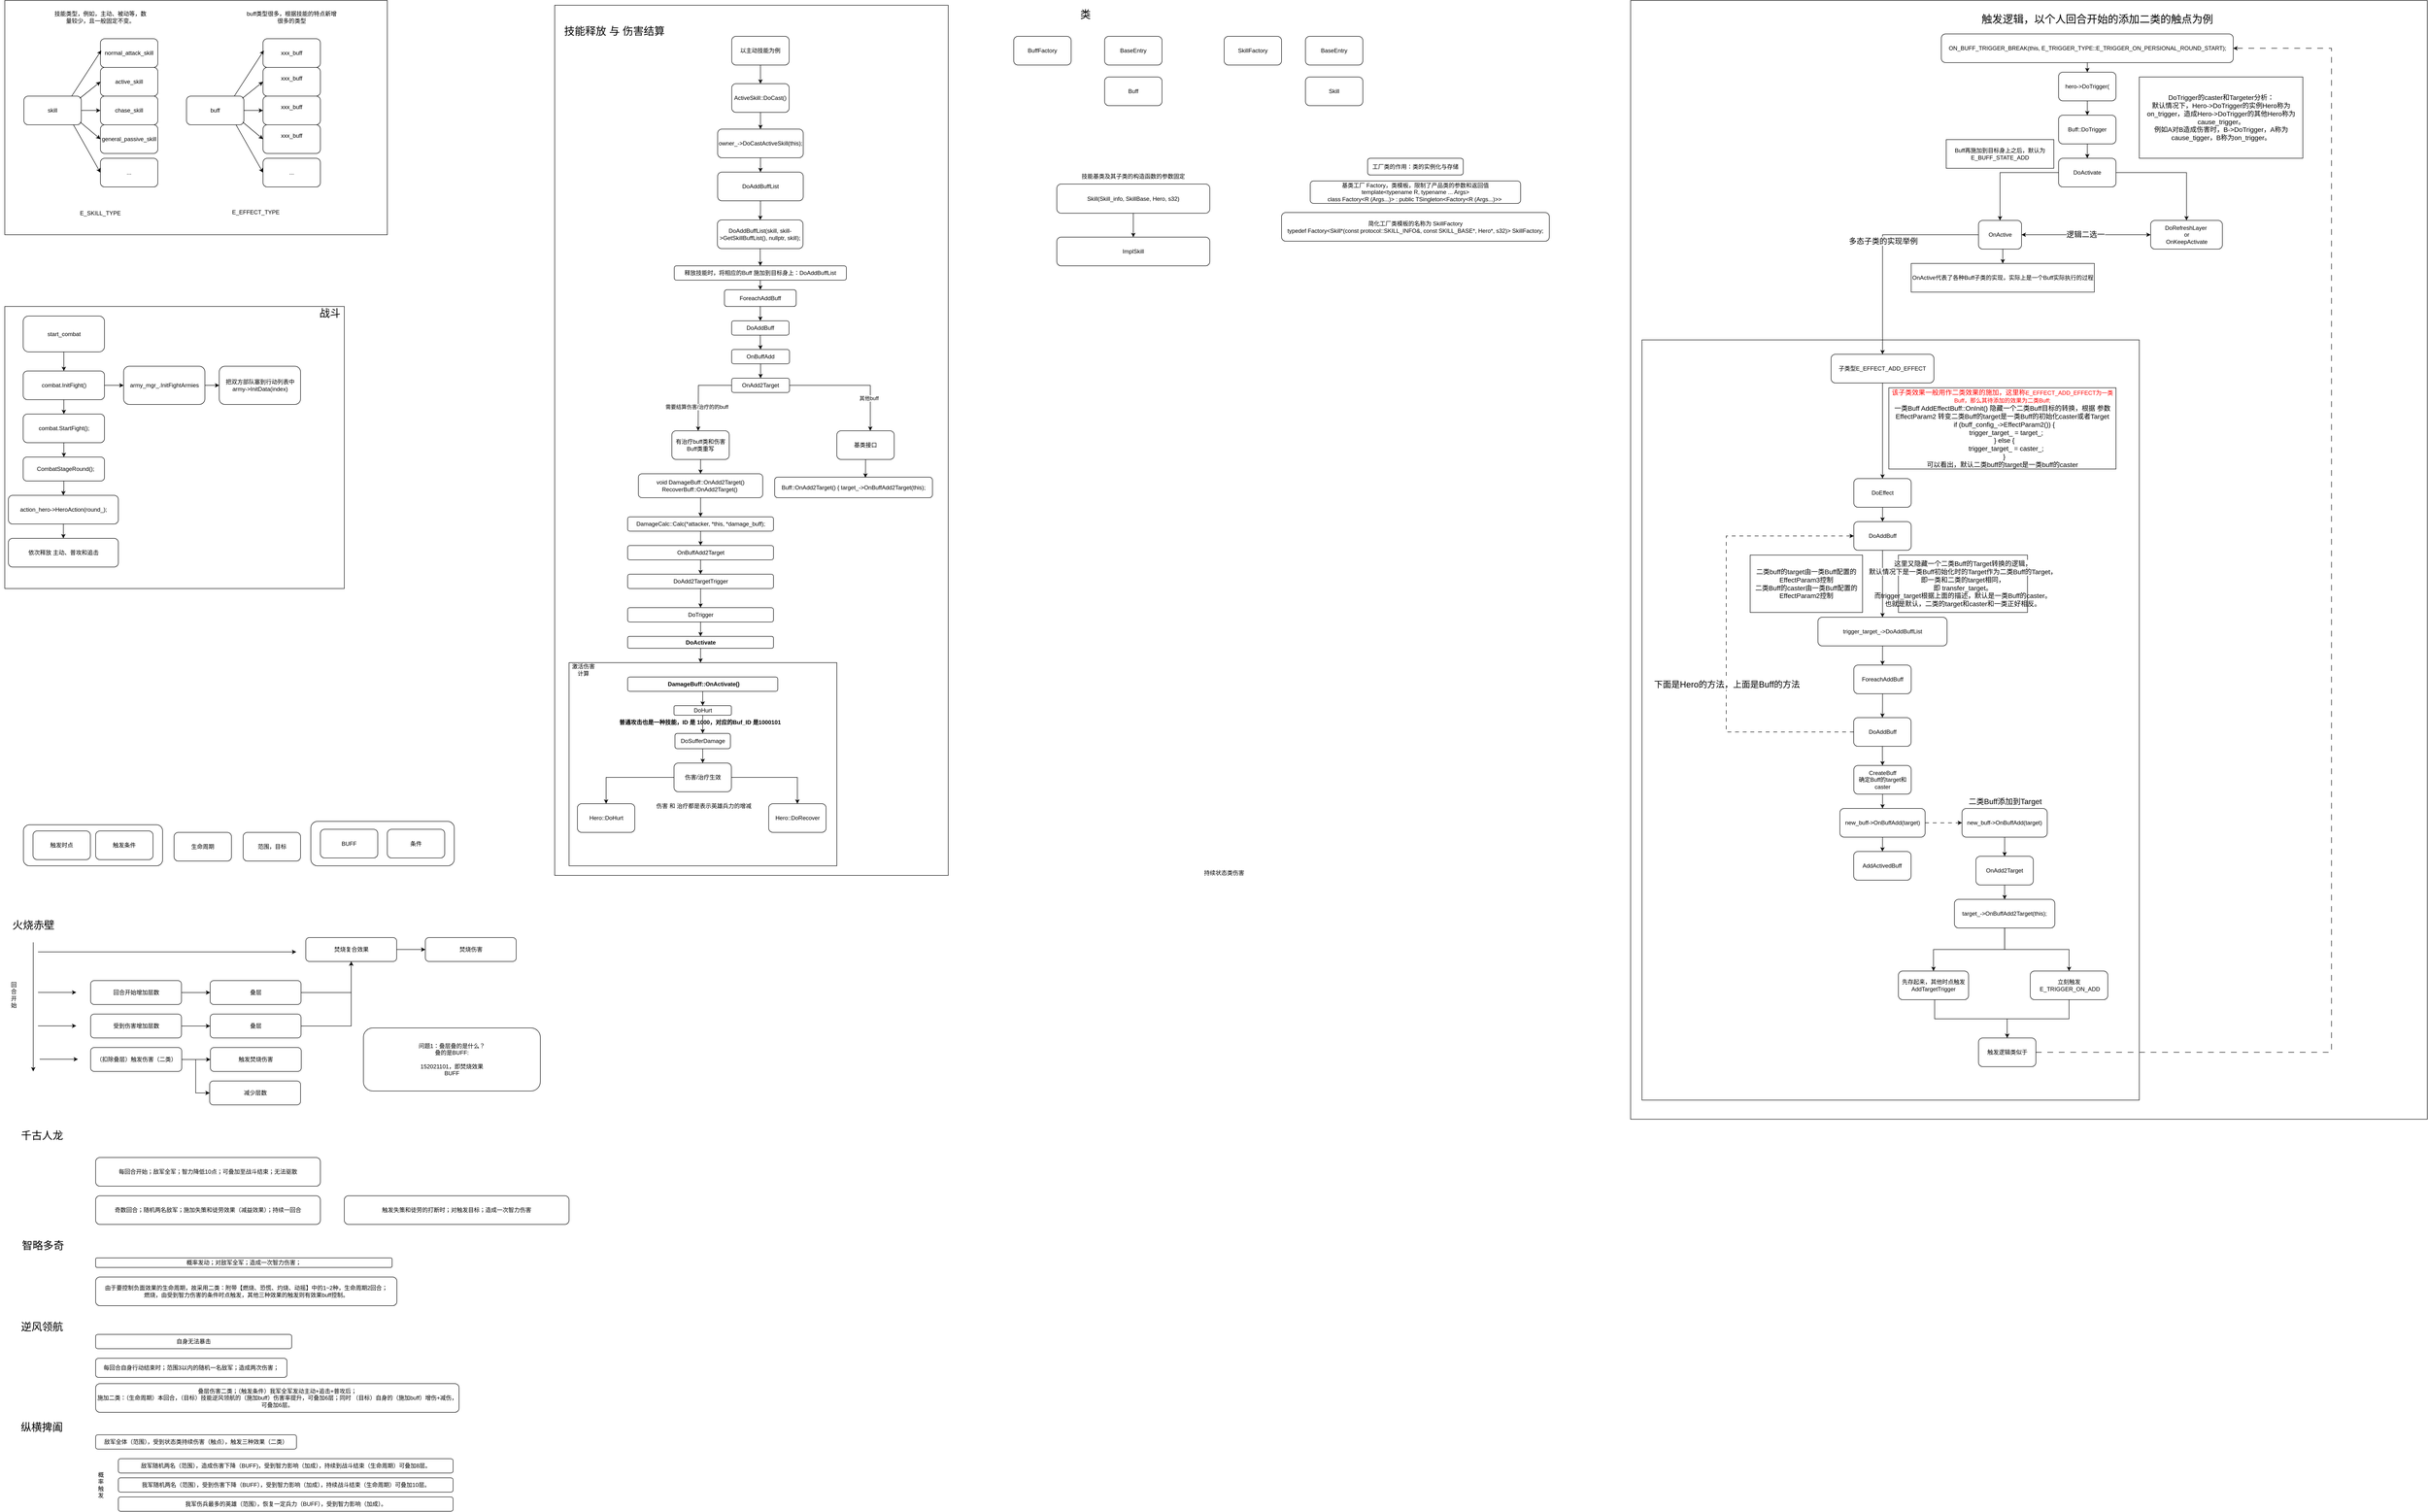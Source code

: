 <mxfile version="24.8.4">
  <diagram name="第 1 页" id="6zWAo-UzQmHNDU4MTRq7">
    <mxGraphModel dx="3178" dy="5737" grid="1" gridSize="10" guides="1" tooltips="1" connect="1" arrows="1" fold="1" page="1" pageScale="1" pageWidth="827" pageHeight="1169" math="0" shadow="0">
      <root>
        <mxCell id="0" />
        <mxCell id="1" parent="0" />
        <mxCell id="o4tlsY2EU9AUbKgZ5aPZ-1" value="skill" style="rounded=1;whiteSpace=wrap;html=1;" vertex="1" parent="1">
          <mxGeometry x="40" y="200" width="120" height="60" as="geometry" />
        </mxCell>
        <mxCell id="o4tlsY2EU9AUbKgZ5aPZ-4" value="normal_attack_skill" style="rounded=1;whiteSpace=wrap;html=1;" vertex="1" parent="1">
          <mxGeometry x="200" y="80" width="120" height="60" as="geometry" />
        </mxCell>
        <mxCell id="o4tlsY2EU9AUbKgZ5aPZ-5" value="general_passive_skill" style="rounded=1;whiteSpace=wrap;html=1;" vertex="1" parent="1">
          <mxGeometry x="200" y="260" width="120" height="60" as="geometry" />
        </mxCell>
        <mxCell id="o4tlsY2EU9AUbKgZ5aPZ-6" value="chase_skill" style="rounded=1;whiteSpace=wrap;html=1;" vertex="1" parent="1">
          <mxGeometry x="200" y="200" width="120" height="60" as="geometry" />
        </mxCell>
        <mxCell id="o4tlsY2EU9AUbKgZ5aPZ-7" value="active_skill" style="rounded=1;whiteSpace=wrap;html=1;" vertex="1" parent="1">
          <mxGeometry x="200" y="140" width="120" height="60" as="geometry" />
        </mxCell>
        <mxCell id="o4tlsY2EU9AUbKgZ5aPZ-8" value="..." style="rounded=1;whiteSpace=wrap;html=1;" vertex="1" parent="1">
          <mxGeometry x="200" y="330" width="120" height="60" as="geometry" />
        </mxCell>
        <mxCell id="o4tlsY2EU9AUbKgZ5aPZ-9" value="" style="endArrow=classic;html=1;rounded=0;entryX=0.014;entryY=0.41;entryDx=0;entryDy=0;entryPerimeter=0;" edge="1" parent="1" target="o4tlsY2EU9AUbKgZ5aPZ-4">
          <mxGeometry width="50" height="50" relative="1" as="geometry">
            <mxPoint x="140" y="200" as="sourcePoint" />
            <mxPoint x="190" y="150" as="targetPoint" />
          </mxGeometry>
        </mxCell>
        <mxCell id="o4tlsY2EU9AUbKgZ5aPZ-13" value="" style="endArrow=classic;html=1;rounded=0;entryX=0;entryY=0.5;entryDx=0;entryDy=0;exitX=0.974;exitY=0.076;exitDx=0;exitDy=0;exitPerimeter=0;" edge="1" parent="1" source="o4tlsY2EU9AUbKgZ5aPZ-1" target="o4tlsY2EU9AUbKgZ5aPZ-7">
          <mxGeometry width="50" height="50" relative="1" as="geometry">
            <mxPoint x="150" y="210" as="sourcePoint" />
            <mxPoint x="212" y="115" as="targetPoint" />
          </mxGeometry>
        </mxCell>
        <mxCell id="o4tlsY2EU9AUbKgZ5aPZ-14" value="" style="endArrow=classic;html=1;rounded=0;entryX=0;entryY=0.5;entryDx=0;entryDy=0;exitX=1;exitY=0.5;exitDx=0;exitDy=0;" edge="1" parent="1" source="o4tlsY2EU9AUbKgZ5aPZ-1" target="o4tlsY2EU9AUbKgZ5aPZ-6">
          <mxGeometry width="50" height="50" relative="1" as="geometry">
            <mxPoint x="160" y="220" as="sourcePoint" />
            <mxPoint x="222" y="125" as="targetPoint" />
          </mxGeometry>
        </mxCell>
        <mxCell id="o4tlsY2EU9AUbKgZ5aPZ-15" value="" style="endArrow=classic;html=1;rounded=0;entryX=0;entryY=0.5;entryDx=0;entryDy=0;exitX=0.98;exitY=0.904;exitDx=0;exitDy=0;exitPerimeter=0;" edge="1" parent="1" source="o4tlsY2EU9AUbKgZ5aPZ-1" target="o4tlsY2EU9AUbKgZ5aPZ-5">
          <mxGeometry width="50" height="50" relative="1" as="geometry">
            <mxPoint x="170" y="230" as="sourcePoint" />
            <mxPoint x="232" y="135" as="targetPoint" />
          </mxGeometry>
        </mxCell>
        <mxCell id="o4tlsY2EU9AUbKgZ5aPZ-16" value="" style="endArrow=classic;html=1;rounded=0;entryX=0;entryY=0.5;entryDx=0;entryDy=0;exitX=0.865;exitY=1.007;exitDx=0;exitDy=0;exitPerimeter=0;" edge="1" parent="1" source="o4tlsY2EU9AUbKgZ5aPZ-1" target="o4tlsY2EU9AUbKgZ5aPZ-8">
          <mxGeometry width="50" height="50" relative="1" as="geometry">
            <mxPoint x="120" y="405" as="sourcePoint" />
            <mxPoint x="182" y="310" as="targetPoint" />
          </mxGeometry>
        </mxCell>
        <mxCell id="o4tlsY2EU9AUbKgZ5aPZ-18" value="buff" style="rounded=1;whiteSpace=wrap;html=1;" vertex="1" parent="1">
          <mxGeometry x="380" y="200" width="120" height="60" as="geometry" />
        </mxCell>
        <mxCell id="o4tlsY2EU9AUbKgZ5aPZ-19" value="xxx_buff" style="rounded=1;whiteSpace=wrap;html=1;" vertex="1" parent="1">
          <mxGeometry x="540" y="80" width="120" height="60" as="geometry" />
        </mxCell>
        <mxCell id="o4tlsY2EU9AUbKgZ5aPZ-20" value="&#xa;&lt;span style=&quot;color: rgb(0, 0, 0); font-family: Helvetica; font-size: 12px; font-style: normal; font-variant-ligatures: normal; font-variant-caps: normal; font-weight: 400; letter-spacing: normal; orphans: 2; text-align: center; text-indent: 0px; text-transform: none; widows: 2; word-spacing: 0px; -webkit-text-stroke-width: 0px; white-space: normal; background-color: rgb(251, 251, 251); text-decoration-thickness: initial; text-decoration-style: initial; text-decoration-color: initial; display: inline !important; float: none;&quot;&gt;xxx_buff&lt;/span&gt;&#xa;&#xa;" style="rounded=1;whiteSpace=wrap;html=1;" vertex="1" parent="1">
          <mxGeometry x="540" y="260" width="120" height="60" as="geometry" />
        </mxCell>
        <mxCell id="o4tlsY2EU9AUbKgZ5aPZ-21" value="&#xa;&lt;span style=&quot;color: rgb(0, 0, 0); font-family: Helvetica; font-size: 12px; font-style: normal; font-variant-ligatures: normal; font-variant-caps: normal; font-weight: 400; letter-spacing: normal; orphans: 2; text-align: center; text-indent: 0px; text-transform: none; widows: 2; word-spacing: 0px; -webkit-text-stroke-width: 0px; white-space: normal; background-color: rgb(251, 251, 251); text-decoration-thickness: initial; text-decoration-style: initial; text-decoration-color: initial; display: inline !important; float: none;&quot;&gt;xxx_buff&lt;/span&gt;&#xa;&#xa;" style="rounded=1;whiteSpace=wrap;html=1;" vertex="1" parent="1">
          <mxGeometry x="540" y="200" width="120" height="60" as="geometry" />
        </mxCell>
        <mxCell id="o4tlsY2EU9AUbKgZ5aPZ-22" value="&#xa;&lt;span style=&quot;color: rgb(0, 0, 0); font-family: Helvetica; font-size: 12px; font-style: normal; font-variant-ligatures: normal; font-variant-caps: normal; font-weight: 400; letter-spacing: normal; orphans: 2; text-align: center; text-indent: 0px; text-transform: none; widows: 2; word-spacing: 0px; -webkit-text-stroke-width: 0px; white-space: normal; background-color: rgb(251, 251, 251); text-decoration-thickness: initial; text-decoration-style: initial; text-decoration-color: initial; display: inline !important; float: none;&quot;&gt;xxx_buff&lt;/span&gt;&#xa;&#xa;" style="rounded=1;whiteSpace=wrap;html=1;" vertex="1" parent="1">
          <mxGeometry x="540" y="140" width="120" height="60" as="geometry" />
        </mxCell>
        <mxCell id="o4tlsY2EU9AUbKgZ5aPZ-23" value="..." style="rounded=1;whiteSpace=wrap;html=1;" vertex="1" parent="1">
          <mxGeometry x="540" y="330" width="120" height="60" as="geometry" />
        </mxCell>
        <mxCell id="o4tlsY2EU9AUbKgZ5aPZ-24" value="" style="endArrow=classic;html=1;rounded=0;entryX=0.014;entryY=0.41;entryDx=0;entryDy=0;entryPerimeter=0;" edge="1" parent="1" target="o4tlsY2EU9AUbKgZ5aPZ-19">
          <mxGeometry width="50" height="50" relative="1" as="geometry">
            <mxPoint x="480" y="200" as="sourcePoint" />
            <mxPoint x="530" y="150" as="targetPoint" />
          </mxGeometry>
        </mxCell>
        <mxCell id="o4tlsY2EU9AUbKgZ5aPZ-25" value="" style="endArrow=classic;html=1;rounded=0;entryX=0;entryY=0.5;entryDx=0;entryDy=0;exitX=0.974;exitY=0.076;exitDx=0;exitDy=0;exitPerimeter=0;" edge="1" parent="1" source="o4tlsY2EU9AUbKgZ5aPZ-18" target="o4tlsY2EU9AUbKgZ5aPZ-22">
          <mxGeometry width="50" height="50" relative="1" as="geometry">
            <mxPoint x="490" y="210" as="sourcePoint" />
            <mxPoint x="552" y="115" as="targetPoint" />
          </mxGeometry>
        </mxCell>
        <mxCell id="o4tlsY2EU9AUbKgZ5aPZ-26" value="" style="endArrow=classic;html=1;rounded=0;entryX=0;entryY=0.5;entryDx=0;entryDy=0;exitX=1;exitY=0.5;exitDx=0;exitDy=0;" edge="1" parent="1" source="o4tlsY2EU9AUbKgZ5aPZ-18" target="o4tlsY2EU9AUbKgZ5aPZ-21">
          <mxGeometry width="50" height="50" relative="1" as="geometry">
            <mxPoint x="500" y="220" as="sourcePoint" />
            <mxPoint x="562" y="125" as="targetPoint" />
          </mxGeometry>
        </mxCell>
        <mxCell id="o4tlsY2EU9AUbKgZ5aPZ-27" value="" style="endArrow=classic;html=1;rounded=0;entryX=0;entryY=0.5;entryDx=0;entryDy=0;exitX=0.98;exitY=0.904;exitDx=0;exitDy=0;exitPerimeter=0;" edge="1" parent="1" source="o4tlsY2EU9AUbKgZ5aPZ-18" target="o4tlsY2EU9AUbKgZ5aPZ-20">
          <mxGeometry width="50" height="50" relative="1" as="geometry">
            <mxPoint x="510" y="230" as="sourcePoint" />
            <mxPoint x="572" y="135" as="targetPoint" />
          </mxGeometry>
        </mxCell>
        <mxCell id="o4tlsY2EU9AUbKgZ5aPZ-28" value="" style="endArrow=classic;html=1;rounded=0;entryX=0;entryY=0.5;entryDx=0;entryDy=0;exitX=0.865;exitY=1.007;exitDx=0;exitDy=0;exitPerimeter=0;" edge="1" parent="1" source="o4tlsY2EU9AUbKgZ5aPZ-18" target="o4tlsY2EU9AUbKgZ5aPZ-23">
          <mxGeometry width="50" height="50" relative="1" as="geometry">
            <mxPoint x="460" y="405" as="sourcePoint" />
            <mxPoint x="522" y="310" as="targetPoint" />
          </mxGeometry>
        </mxCell>
        <mxCell id="o4tlsY2EU9AUbKgZ5aPZ-29" value="技能类型，例如，主动、被动等，数量较少，且一般固定不变。" style="text;html=1;align=center;verticalAlign=middle;whiteSpace=wrap;rounded=0;" vertex="1" parent="1">
          <mxGeometry x="100" y="20" width="200" height="30" as="geometry" />
        </mxCell>
        <mxCell id="o4tlsY2EU9AUbKgZ5aPZ-30" value="buff类型很多，根据技能的特点新增很多的类型" style="text;html=1;align=center;verticalAlign=middle;whiteSpace=wrap;rounded=0;" vertex="1" parent="1">
          <mxGeometry x="500" y="20" width="200" height="30" as="geometry" />
        </mxCell>
        <mxCell id="o4tlsY2EU9AUbKgZ5aPZ-38" style="edgeStyle=orthogonalEdgeStyle;rounded=0;orthogonalLoop=1;jettySize=auto;html=1;entryX=0.5;entryY=0;entryDx=0;entryDy=0;" edge="1" parent="1" source="o4tlsY2EU9AUbKgZ5aPZ-32" target="o4tlsY2EU9AUbKgZ5aPZ-33">
          <mxGeometry relative="1" as="geometry" />
        </mxCell>
        <mxCell id="o4tlsY2EU9AUbKgZ5aPZ-32" value="start_combat" style="rounded=1;whiteSpace=wrap;html=1;" vertex="1" parent="1">
          <mxGeometry x="38.5" y="660" width="170" height="75" as="geometry" />
        </mxCell>
        <mxCell id="o4tlsY2EU9AUbKgZ5aPZ-35" value="" style="edgeStyle=orthogonalEdgeStyle;rounded=0;orthogonalLoop=1;jettySize=auto;html=1;" edge="1" parent="1" source="o4tlsY2EU9AUbKgZ5aPZ-33" target="o4tlsY2EU9AUbKgZ5aPZ-34">
          <mxGeometry relative="1" as="geometry" />
        </mxCell>
        <mxCell id="o4tlsY2EU9AUbKgZ5aPZ-45" style="edgeStyle=orthogonalEdgeStyle;rounded=0;orthogonalLoop=1;jettySize=auto;html=1;entryX=0.5;entryY=0;entryDx=0;entryDy=0;" edge="1" parent="1" source="o4tlsY2EU9AUbKgZ5aPZ-33" target="o4tlsY2EU9AUbKgZ5aPZ-43">
          <mxGeometry relative="1" as="geometry" />
        </mxCell>
        <mxCell id="o4tlsY2EU9AUbKgZ5aPZ-33" value="combat.InitFight()" style="rounded=1;whiteSpace=wrap;html=1;" vertex="1" parent="1">
          <mxGeometry x="38.5" y="775" width="170" height="60" as="geometry" />
        </mxCell>
        <mxCell id="o4tlsY2EU9AUbKgZ5aPZ-37" value="" style="edgeStyle=orthogonalEdgeStyle;rounded=0;orthogonalLoop=1;jettySize=auto;html=1;" edge="1" parent="1" source="o4tlsY2EU9AUbKgZ5aPZ-34" target="o4tlsY2EU9AUbKgZ5aPZ-36">
          <mxGeometry relative="1" as="geometry" />
        </mxCell>
        <mxCell id="o4tlsY2EU9AUbKgZ5aPZ-34" value="army_mgr_.InitFightArmies" style="whiteSpace=wrap;html=1;rounded=1;" vertex="1" parent="1">
          <mxGeometry x="248.5" y="765" width="170" height="80" as="geometry" />
        </mxCell>
        <mxCell id="o4tlsY2EU9AUbKgZ5aPZ-36" value="&lt;div&gt;把双方部队塞到行动列表中&lt;/div&gt;army-&amp;gt;InitData(index)" style="whiteSpace=wrap;html=1;rounded=1;" vertex="1" parent="1">
          <mxGeometry x="448.5" y="765" width="170" height="80" as="geometry" />
        </mxCell>
        <mxCell id="o4tlsY2EU9AUbKgZ5aPZ-47" value="" style="edgeStyle=orthogonalEdgeStyle;rounded=0;orthogonalLoop=1;jettySize=auto;html=1;" edge="1" parent="1" source="o4tlsY2EU9AUbKgZ5aPZ-43" target="o4tlsY2EU9AUbKgZ5aPZ-46">
          <mxGeometry relative="1" as="geometry" />
        </mxCell>
        <mxCell id="o4tlsY2EU9AUbKgZ5aPZ-43" value="combat.StartFight();" style="whiteSpace=wrap;html=1;rounded=1;" vertex="1" parent="1">
          <mxGeometry x="38.5" y="865" width="170" height="60" as="geometry" />
        </mxCell>
        <mxCell id="o4tlsY2EU9AUbKgZ5aPZ-49" value="" style="edgeStyle=orthogonalEdgeStyle;rounded=0;orthogonalLoop=1;jettySize=auto;html=1;" edge="1" parent="1" source="o4tlsY2EU9AUbKgZ5aPZ-46" target="o4tlsY2EU9AUbKgZ5aPZ-48">
          <mxGeometry relative="1" as="geometry" />
        </mxCell>
        <mxCell id="o4tlsY2EU9AUbKgZ5aPZ-46" value="&amp;nbsp; CombatStageRound();" style="whiteSpace=wrap;html=1;rounded=1;" vertex="1" parent="1">
          <mxGeometry x="38.5" y="955" width="170" height="50" as="geometry" />
        </mxCell>
        <mxCell id="o4tlsY2EU9AUbKgZ5aPZ-51" value="" style="edgeStyle=orthogonalEdgeStyle;rounded=0;orthogonalLoop=1;jettySize=auto;html=1;" edge="1" parent="1" source="o4tlsY2EU9AUbKgZ5aPZ-48" target="o4tlsY2EU9AUbKgZ5aPZ-50">
          <mxGeometry relative="1" as="geometry" />
        </mxCell>
        <mxCell id="o4tlsY2EU9AUbKgZ5aPZ-48" value="action_hero-&amp;gt;HeroAction(round_);" style="whiteSpace=wrap;html=1;rounded=1;" vertex="1" parent="1">
          <mxGeometry x="7.5" y="1035" width="230" height="60" as="geometry" />
        </mxCell>
        <mxCell id="o4tlsY2EU9AUbKgZ5aPZ-50" value="依次释放 主动、普攻和追击" style="whiteSpace=wrap;html=1;rounded=1;" vertex="1" parent="1">
          <mxGeometry x="7.5" y="1125" width="230" height="60" as="geometry" />
        </mxCell>
        <mxCell id="o4tlsY2EU9AUbKgZ5aPZ-54" value="" style="edgeStyle=orthogonalEdgeStyle;rounded=0;orthogonalLoop=1;jettySize=auto;html=1;" edge="1" parent="1" source="o4tlsY2EU9AUbKgZ5aPZ-52" target="o4tlsY2EU9AUbKgZ5aPZ-53">
          <mxGeometry relative="1" as="geometry" />
        </mxCell>
        <mxCell id="o4tlsY2EU9AUbKgZ5aPZ-52" value="以主动技能为例" style="rounded=1;whiteSpace=wrap;html=1;" vertex="1" parent="1">
          <mxGeometry x="1520.25" y="75" width="120" height="60" as="geometry" />
        </mxCell>
        <mxCell id="o4tlsY2EU9AUbKgZ5aPZ-56" value="" style="edgeStyle=orthogonalEdgeStyle;rounded=0;orthogonalLoop=1;jettySize=auto;html=1;" edge="1" parent="1" source="o4tlsY2EU9AUbKgZ5aPZ-53" target="o4tlsY2EU9AUbKgZ5aPZ-55">
          <mxGeometry relative="1" as="geometry" />
        </mxCell>
        <mxCell id="o4tlsY2EU9AUbKgZ5aPZ-53" value="ActiveSkill::DoCast()" style="rounded=1;whiteSpace=wrap;html=1;" vertex="1" parent="1">
          <mxGeometry x="1520.25" y="174" width="120" height="60" as="geometry" />
        </mxCell>
        <mxCell id="o4tlsY2EU9AUbKgZ5aPZ-58" value="" style="edgeStyle=orthogonalEdgeStyle;rounded=0;orthogonalLoop=1;jettySize=auto;html=1;" edge="1" parent="1" source="o4tlsY2EU9AUbKgZ5aPZ-55" target="o4tlsY2EU9AUbKgZ5aPZ-57">
          <mxGeometry relative="1" as="geometry" />
        </mxCell>
        <mxCell id="o4tlsY2EU9AUbKgZ5aPZ-55" value="owner_-&amp;gt;DoCastActiveSkill(this);" style="rounded=1;whiteSpace=wrap;html=1;" vertex="1" parent="1">
          <mxGeometry x="1490.75" y="269" width="179" height="60" as="geometry" />
        </mxCell>
        <mxCell id="o4tlsY2EU9AUbKgZ5aPZ-60" value="" style="edgeStyle=orthogonalEdgeStyle;rounded=0;orthogonalLoop=1;jettySize=auto;html=1;" edge="1" parent="1" source="o4tlsY2EU9AUbKgZ5aPZ-57" target="o4tlsY2EU9AUbKgZ5aPZ-59">
          <mxGeometry relative="1" as="geometry" />
        </mxCell>
        <mxCell id="o4tlsY2EU9AUbKgZ5aPZ-57" value="DoAddBuffList" style="rounded=1;whiteSpace=wrap;html=1;" vertex="1" parent="1">
          <mxGeometry x="1490.75" y="359" width="179" height="60" as="geometry" />
        </mxCell>
        <mxCell id="o4tlsY2EU9AUbKgZ5aPZ-121" style="edgeStyle=orthogonalEdgeStyle;rounded=0;orthogonalLoop=1;jettySize=auto;html=1;entryX=0.5;entryY=0;entryDx=0;entryDy=0;" edge="1" parent="1" source="o4tlsY2EU9AUbKgZ5aPZ-59" target="o4tlsY2EU9AUbKgZ5aPZ-82">
          <mxGeometry relative="1" as="geometry" />
        </mxCell>
        <mxCell id="o4tlsY2EU9AUbKgZ5aPZ-59" value="DoAddBuffList(skill, skill-&amp;gt;GetSkillBuffList(), nullptr, skill);" style="rounded=1;whiteSpace=wrap;html=1;" vertex="1" parent="1">
          <mxGeometry x="1490.25" y="459" width="179" height="60" as="geometry" />
        </mxCell>
        <mxCell id="o4tlsY2EU9AUbKgZ5aPZ-101" value="" style="edgeStyle=orthogonalEdgeStyle;rounded=0;orthogonalLoop=1;jettySize=auto;html=1;" edge="1" parent="1" source="o4tlsY2EU9AUbKgZ5aPZ-68" target="o4tlsY2EU9AUbKgZ5aPZ-100">
          <mxGeometry relative="1" as="geometry" />
        </mxCell>
        <mxCell id="o4tlsY2EU9AUbKgZ5aPZ-68" value="void DamageBuff::OnAdd2Target()&lt;div&gt;RecoverBuff::OnAdd2Target()&amp;nbsp;&lt;br&gt;&lt;/div&gt;" style="rounded=1;whiteSpace=wrap;html=1;" vertex="1" parent="1">
          <mxGeometry x="1325" y="990" width="260" height="50" as="geometry" />
        </mxCell>
        <mxCell id="o4tlsY2EU9AUbKgZ5aPZ-69" value="&amp;nbsp;Buff::OnAdd2Target() { target_-&amp;gt;OnBuffAdd2Target(this);&amp;nbsp;" style="rounded=1;whiteSpace=wrap;html=1;" vertex="1" parent="1">
          <mxGeometry x="1610" y="997" width="330" height="43" as="geometry" />
        </mxCell>
        <mxCell id="o4tlsY2EU9AUbKgZ5aPZ-70" value="" style="rounded=0;whiteSpace=wrap;html=1;fillColor=none;" vertex="1" parent="1">
          <mxGeometry width="800" height="490" as="geometry" />
        </mxCell>
        <mxCell id="o4tlsY2EU9AUbKgZ5aPZ-71" value="E_SKILL_TYPE" style="text;html=1;align=center;verticalAlign=middle;whiteSpace=wrap;rounded=0;" vertex="1" parent="1">
          <mxGeometry x="105" y="410" width="190" height="70" as="geometry" />
        </mxCell>
        <mxCell id="o4tlsY2EU9AUbKgZ5aPZ-72" value="&lt;table style=&quot;border-collapse:&lt;br/&gt; collapse;width:206pt&quot; width=&quot;274&quot; cellspacing=&quot;0&quot; cellpadding=&quot;0&quot; border=&quot;0&quot;&gt;&lt;tbody&gt;&lt;tr style=&quot;height:14.25pt&quot; height=&quot;19&quot;&gt;&lt;br/&gt;  &lt;td style=&quot;height:14.25pt;width:206pt&quot; width=&quot;274&quot; class=&quot;xl66&quot; height=&quot;19&quot;&gt;E_EFFECT_TYPE&lt;/td&gt;&lt;/tr&gt;&lt;/tbody&gt;&lt;/table&gt;" style="text;html=1;align=center;verticalAlign=middle;whiteSpace=wrap;rounded=0;" vertex="1" parent="1">
          <mxGeometry x="440" y="420" width="170" height="30" as="geometry" />
        </mxCell>
        <mxCell id="o4tlsY2EU9AUbKgZ5aPZ-75" value="" style="edgeStyle=orthogonalEdgeStyle;rounded=0;orthogonalLoop=1;jettySize=auto;html=1;" edge="1" parent="1" source="o4tlsY2EU9AUbKgZ5aPZ-73" target="o4tlsY2EU9AUbKgZ5aPZ-74">
          <mxGeometry relative="1" as="geometry" />
        </mxCell>
        <mxCell id="o4tlsY2EU9AUbKgZ5aPZ-77" value="" style="edgeStyle=orthogonalEdgeStyle;rounded=0;orthogonalLoop=1;jettySize=auto;html=1;" edge="1" parent="1" source="o4tlsY2EU9AUbKgZ5aPZ-73" target="o4tlsY2EU9AUbKgZ5aPZ-76">
          <mxGeometry relative="1" as="geometry" />
        </mxCell>
        <mxCell id="o4tlsY2EU9AUbKgZ5aPZ-73" value="伤害/治疗生效" style="rounded=1;whiteSpace=wrap;html=1;" vertex="1" parent="1">
          <mxGeometry x="1399.5" y="1595" width="120" height="60" as="geometry" />
        </mxCell>
        <mxCell id="o4tlsY2EU9AUbKgZ5aPZ-74" value="Hero::DoHurt" style="rounded=1;whiteSpace=wrap;html=1;" vertex="1" parent="1">
          <mxGeometry x="1197.5" y="1680" width="120" height="60" as="geometry" />
        </mxCell>
        <mxCell id="o4tlsY2EU9AUbKgZ5aPZ-76" value="Hero::DoRecover" style="rounded=1;whiteSpace=wrap;html=1;" vertex="1" parent="1">
          <mxGeometry x="1597.5" y="1680" width="120" height="60" as="geometry" />
        </mxCell>
        <mxCell id="o4tlsY2EU9AUbKgZ5aPZ-78" value="伤害 和 治疗都是表示英雄兵力的增减" style="text;html=1;align=center;verticalAlign=middle;whiteSpace=wrap;rounded=0;" vertex="1" parent="1">
          <mxGeometry x="1308.5" y="1680" width="306" height="10" as="geometry" />
        </mxCell>
        <mxCell id="o4tlsY2EU9AUbKgZ5aPZ-115" style="edgeStyle=orthogonalEdgeStyle;rounded=0;orthogonalLoop=1;jettySize=auto;html=1;entryX=0.5;entryY=0;entryDx=0;entryDy=0;" edge="1" parent="1" source="o4tlsY2EU9AUbKgZ5aPZ-79" target="o4tlsY2EU9AUbKgZ5aPZ-73">
          <mxGeometry relative="1" as="geometry" />
        </mxCell>
        <mxCell id="o4tlsY2EU9AUbKgZ5aPZ-79" value="DoSufferDamage" style="rounded=1;whiteSpace=wrap;html=1;" vertex="1" parent="1">
          <mxGeometry x="1401.5" y="1533" width="116" height="32" as="geometry" />
        </mxCell>
        <mxCell id="o4tlsY2EU9AUbKgZ5aPZ-114" style="edgeStyle=orthogonalEdgeStyle;rounded=0;orthogonalLoop=1;jettySize=auto;html=1;entryX=0.5;entryY=0;entryDx=0;entryDy=0;" edge="1" parent="1" source="o4tlsY2EU9AUbKgZ5aPZ-80" target="o4tlsY2EU9AUbKgZ5aPZ-79">
          <mxGeometry relative="1" as="geometry" />
        </mxCell>
        <mxCell id="o4tlsY2EU9AUbKgZ5aPZ-80" value="DoHurt" style="rounded=1;whiteSpace=wrap;html=1;" vertex="1" parent="1">
          <mxGeometry x="1399.5" y="1475" width="120" height="20" as="geometry" />
        </mxCell>
        <mxCell id="o4tlsY2EU9AUbKgZ5aPZ-81" value="&lt;b&gt;普通攻击也是一种技能，ID 是 1000，对应的Buf_ID 是1000101&lt;/b&gt;" style="text;html=1;align=center;verticalAlign=middle;whiteSpace=wrap;rounded=0;" vertex="1" parent="1">
          <mxGeometry x="1253.5" y="1495" width="400" height="30" as="geometry" />
        </mxCell>
        <mxCell id="o4tlsY2EU9AUbKgZ5aPZ-84" style="edgeStyle=orthogonalEdgeStyle;rounded=0;orthogonalLoop=1;jettySize=auto;html=1;" edge="1" parent="1" source="o4tlsY2EU9AUbKgZ5aPZ-82">
          <mxGeometry relative="1" as="geometry">
            <mxPoint x="1580" y="605" as="targetPoint" />
          </mxGeometry>
        </mxCell>
        <mxCell id="o4tlsY2EU9AUbKgZ5aPZ-82" value="释放技能时，将相应的Buff 施加到目标身上：DoAddBuffList" style="rounded=1;whiteSpace=wrap;html=1;" vertex="1" parent="1">
          <mxGeometry x="1400" y="555" width="360" height="30" as="geometry" />
        </mxCell>
        <mxCell id="o4tlsY2EU9AUbKgZ5aPZ-87" value="" style="edgeStyle=orthogonalEdgeStyle;rounded=0;orthogonalLoop=1;jettySize=auto;html=1;" edge="1" parent="1" source="o4tlsY2EU9AUbKgZ5aPZ-85" target="o4tlsY2EU9AUbKgZ5aPZ-86">
          <mxGeometry relative="1" as="geometry" />
        </mxCell>
        <mxCell id="o4tlsY2EU9AUbKgZ5aPZ-85" value="ForeachAddBuff" style="rounded=1;whiteSpace=wrap;html=1;" vertex="1" parent="1">
          <mxGeometry x="1505" y="605" width="150" height="35" as="geometry" />
        </mxCell>
        <mxCell id="o4tlsY2EU9AUbKgZ5aPZ-89" value="" style="edgeStyle=orthogonalEdgeStyle;rounded=0;orthogonalLoop=1;jettySize=auto;html=1;" edge="1" parent="1" source="o4tlsY2EU9AUbKgZ5aPZ-86" target="o4tlsY2EU9AUbKgZ5aPZ-88">
          <mxGeometry relative="1" as="geometry" />
        </mxCell>
        <mxCell id="o4tlsY2EU9AUbKgZ5aPZ-86" value="DoAddBuff" style="rounded=1;whiteSpace=wrap;html=1;" vertex="1" parent="1">
          <mxGeometry x="1520" y="670" width="120" height="30" as="geometry" />
        </mxCell>
        <mxCell id="o4tlsY2EU9AUbKgZ5aPZ-91" value="" style="edgeStyle=orthogonalEdgeStyle;rounded=0;orthogonalLoop=1;jettySize=auto;html=1;" edge="1" parent="1" source="o4tlsY2EU9AUbKgZ5aPZ-88" target="o4tlsY2EU9AUbKgZ5aPZ-90">
          <mxGeometry relative="1" as="geometry" />
        </mxCell>
        <mxCell id="o4tlsY2EU9AUbKgZ5aPZ-88" value="OnBuffAdd" style="rounded=1;whiteSpace=wrap;html=1;" vertex="1" parent="1">
          <mxGeometry x="1520" y="730" width="121" height="30" as="geometry" />
        </mxCell>
        <mxCell id="o4tlsY2EU9AUbKgZ5aPZ-92" style="edgeStyle=orthogonalEdgeStyle;rounded=0;orthogonalLoop=1;jettySize=auto;html=1;" edge="1" parent="1" source="o4tlsY2EU9AUbKgZ5aPZ-90">
          <mxGeometry relative="1" as="geometry">
            <mxPoint x="1450" y="900" as="targetPoint" />
          </mxGeometry>
        </mxCell>
        <mxCell id="o4tlsY2EU9AUbKgZ5aPZ-94" value="需要结算伤害/治疗的的buff" style="edgeLabel;html=1;align=center;verticalAlign=middle;resizable=0;points=[];" vertex="1" connectable="0" parent="o4tlsY2EU9AUbKgZ5aPZ-92">
          <mxGeometry x="0.5" y="-3" relative="1" as="geometry">
            <mxPoint y="-9" as="offset" />
          </mxGeometry>
        </mxCell>
        <mxCell id="o4tlsY2EU9AUbKgZ5aPZ-93" style="edgeStyle=orthogonalEdgeStyle;rounded=0;orthogonalLoop=1;jettySize=auto;html=1;entryX=0.583;entryY=0;entryDx=0;entryDy=0;entryPerimeter=0;" edge="1" parent="1" source="o4tlsY2EU9AUbKgZ5aPZ-90" target="o4tlsY2EU9AUbKgZ5aPZ-97">
          <mxGeometry relative="1" as="geometry">
            <mxPoint x="1730" y="900" as="targetPoint" />
            <Array as="points">
              <mxPoint x="1810" y="805" />
            </Array>
          </mxGeometry>
        </mxCell>
        <mxCell id="o4tlsY2EU9AUbKgZ5aPZ-95" value="其他buff" style="edgeLabel;html=1;align=center;verticalAlign=middle;resizable=0;points=[];" vertex="1" connectable="0" parent="o4tlsY2EU9AUbKgZ5aPZ-93">
          <mxGeometry x="0.482" y="-3" relative="1" as="geometry">
            <mxPoint as="offset" />
          </mxGeometry>
        </mxCell>
        <mxCell id="o4tlsY2EU9AUbKgZ5aPZ-90" value="OnAdd2Target" style="rounded=1;whiteSpace=wrap;html=1;" vertex="1" parent="1">
          <mxGeometry x="1520" y="790" width="121" height="30" as="geometry" />
        </mxCell>
        <mxCell id="o4tlsY2EU9AUbKgZ5aPZ-99" style="edgeStyle=orthogonalEdgeStyle;rounded=0;orthogonalLoop=1;jettySize=auto;html=1;entryX=0.5;entryY=0;entryDx=0;entryDy=0;" edge="1" parent="1" source="o4tlsY2EU9AUbKgZ5aPZ-96" target="o4tlsY2EU9AUbKgZ5aPZ-68">
          <mxGeometry relative="1" as="geometry" />
        </mxCell>
        <mxCell id="o4tlsY2EU9AUbKgZ5aPZ-96" value="有治疗buff类和伤害Buff类重写" style="rounded=1;whiteSpace=wrap;html=1;" vertex="1" parent="1">
          <mxGeometry x="1395" y="900" width="120" height="60" as="geometry" />
        </mxCell>
        <mxCell id="o4tlsY2EU9AUbKgZ5aPZ-97" value="基类接口" style="rounded=1;whiteSpace=wrap;html=1;" vertex="1" parent="1">
          <mxGeometry x="1740" y="900" width="120" height="60" as="geometry" />
        </mxCell>
        <mxCell id="o4tlsY2EU9AUbKgZ5aPZ-98" style="edgeStyle=orthogonalEdgeStyle;rounded=0;orthogonalLoop=1;jettySize=auto;html=1;entryX=0.575;entryY=0.023;entryDx=0;entryDy=0;entryPerimeter=0;" edge="1" parent="1" source="o4tlsY2EU9AUbKgZ5aPZ-97" target="o4tlsY2EU9AUbKgZ5aPZ-69">
          <mxGeometry relative="1" as="geometry" />
        </mxCell>
        <mxCell id="o4tlsY2EU9AUbKgZ5aPZ-105" value="" style="edgeStyle=orthogonalEdgeStyle;rounded=0;orthogonalLoop=1;jettySize=auto;html=1;" edge="1" parent="1" source="o4tlsY2EU9AUbKgZ5aPZ-100" target="o4tlsY2EU9AUbKgZ5aPZ-104">
          <mxGeometry relative="1" as="geometry" />
        </mxCell>
        <mxCell id="o4tlsY2EU9AUbKgZ5aPZ-100" value="&lt;div&gt;DamageCalc::Calc(*attacker, *this, *damage_buff);&lt;br&gt;&lt;/div&gt;" style="rounded=1;whiteSpace=wrap;html=1;" vertex="1" parent="1">
          <mxGeometry x="1302.5" y="1080" width="305" height="30" as="geometry" />
        </mxCell>
        <mxCell id="o4tlsY2EU9AUbKgZ5aPZ-107" value="" style="edgeStyle=orthogonalEdgeStyle;rounded=0;orthogonalLoop=1;jettySize=auto;html=1;" edge="1" parent="1" source="o4tlsY2EU9AUbKgZ5aPZ-104" target="o4tlsY2EU9AUbKgZ5aPZ-106">
          <mxGeometry relative="1" as="geometry" />
        </mxCell>
        <mxCell id="o4tlsY2EU9AUbKgZ5aPZ-104" value="&lt;div&gt;OnBuffAdd2Target&lt;br&gt;&lt;/div&gt;" style="rounded=1;whiteSpace=wrap;html=1;" vertex="1" parent="1">
          <mxGeometry x="1302.5" y="1140" width="305" height="30" as="geometry" />
        </mxCell>
        <mxCell id="o4tlsY2EU9AUbKgZ5aPZ-109" value="" style="edgeStyle=orthogonalEdgeStyle;rounded=0;orthogonalLoop=1;jettySize=auto;html=1;" edge="1" parent="1" source="o4tlsY2EU9AUbKgZ5aPZ-106" target="o4tlsY2EU9AUbKgZ5aPZ-108">
          <mxGeometry relative="1" as="geometry" />
        </mxCell>
        <mxCell id="o4tlsY2EU9AUbKgZ5aPZ-106" value="&lt;div&gt;DoAdd2TargetTrigger&lt;br&gt;&lt;/div&gt;" style="rounded=1;whiteSpace=wrap;html=1;" vertex="1" parent="1">
          <mxGeometry x="1302.5" y="1200" width="305" height="30" as="geometry" />
        </mxCell>
        <mxCell id="o4tlsY2EU9AUbKgZ5aPZ-111" value="" style="edgeStyle=orthogonalEdgeStyle;rounded=0;orthogonalLoop=1;jettySize=auto;html=1;" edge="1" parent="1" source="o4tlsY2EU9AUbKgZ5aPZ-108" target="o4tlsY2EU9AUbKgZ5aPZ-110">
          <mxGeometry relative="1" as="geometry" />
        </mxCell>
        <mxCell id="o4tlsY2EU9AUbKgZ5aPZ-108" value="&lt;div&gt;DoTrigger&lt;br&gt;&lt;/div&gt;" style="rounded=1;whiteSpace=wrap;html=1;" vertex="1" parent="1">
          <mxGeometry x="1302.5" y="1270" width="305" height="30" as="geometry" />
        </mxCell>
        <mxCell id="o4tlsY2EU9AUbKgZ5aPZ-110" value="&lt;div&gt;&lt;b&gt;DoActivate&lt;/b&gt;&lt;br&gt;&lt;/div&gt;" style="rounded=1;whiteSpace=wrap;html=1;" vertex="1" parent="1">
          <mxGeometry x="1302.5" y="1330" width="305" height="25" as="geometry" />
        </mxCell>
        <mxCell id="o4tlsY2EU9AUbKgZ5aPZ-117" style="edgeStyle=orthogonalEdgeStyle;rounded=0;orthogonalLoop=1;jettySize=auto;html=1;entryX=0.5;entryY=0;entryDx=0;entryDy=0;" edge="1" parent="1" source="o4tlsY2EU9AUbKgZ5aPZ-112" target="o4tlsY2EU9AUbKgZ5aPZ-80">
          <mxGeometry relative="1" as="geometry" />
        </mxCell>
        <mxCell id="o4tlsY2EU9AUbKgZ5aPZ-112" value="&lt;div&gt;&lt;b&gt;&amp;nbsp;DamageBuff::OnActivate()&lt;/b&gt;&lt;br&gt;&lt;/div&gt;" style="rounded=1;whiteSpace=wrap;html=1;" vertex="1" parent="1">
          <mxGeometry x="1302.5" y="1415" width="314" height="30" as="geometry" />
        </mxCell>
        <mxCell id="o4tlsY2EU9AUbKgZ5aPZ-118" value="" style="rounded=0;whiteSpace=wrap;html=1;fillColor=none;" vertex="1" parent="1">
          <mxGeometry x="1180" y="1385" width="560" height="425" as="geometry" />
        </mxCell>
        <mxCell id="o4tlsY2EU9AUbKgZ5aPZ-119" style="edgeStyle=orthogonalEdgeStyle;rounded=0;orthogonalLoop=1;jettySize=auto;html=1;entryX=0.491;entryY=0;entryDx=0;entryDy=0;entryPerimeter=0;" edge="1" parent="1" source="o4tlsY2EU9AUbKgZ5aPZ-110" target="o4tlsY2EU9AUbKgZ5aPZ-118">
          <mxGeometry relative="1" as="geometry" />
        </mxCell>
        <mxCell id="o4tlsY2EU9AUbKgZ5aPZ-120" value="激活伤害计算" style="text;html=1;align=center;verticalAlign=middle;whiteSpace=wrap;rounded=0;" vertex="1" parent="1">
          <mxGeometry x="1180" y="1385" width="60" height="30" as="geometry" />
        </mxCell>
        <mxCell id="o4tlsY2EU9AUbKgZ5aPZ-122" value="" style="rounded=0;whiteSpace=wrap;html=1;fillColor=none;" vertex="1" parent="1">
          <mxGeometry y="640" width="710" height="590" as="geometry" />
        </mxCell>
        <mxCell id="o4tlsY2EU9AUbKgZ5aPZ-123" value="战斗" style="text;html=1;align=center;verticalAlign=middle;whiteSpace=wrap;rounded=0;strokeWidth=11;fontSize=22;" vertex="1" parent="1">
          <mxGeometry x="650" y="640" width="60" height="30" as="geometry" />
        </mxCell>
        <mxCell id="o4tlsY2EU9AUbKgZ5aPZ-124" value="" style="rounded=0;whiteSpace=wrap;html=1;fillColor=none;" vertex="1" parent="1">
          <mxGeometry x="1150" y="10" width="823" height="1820" as="geometry" />
        </mxCell>
        <mxCell id="o4tlsY2EU9AUbKgZ5aPZ-125" value="技能释放 与 伤害结算" style="text;html=1;align=center;verticalAlign=middle;whiteSpace=wrap;rounded=0;fontSize=22;" vertex="1" parent="1">
          <mxGeometry x="1150" y="45" width="250" height="40" as="geometry" />
        </mxCell>
        <mxCell id="o4tlsY2EU9AUbKgZ5aPZ-128" value="火烧赤壁" style="text;html=1;align=center;verticalAlign=middle;whiteSpace=wrap;rounded=0;fontSize=22;" vertex="1" parent="1">
          <mxGeometry x="-10" y="1920" width="140" height="30" as="geometry" />
        </mxCell>
        <mxCell id="o4tlsY2EU9AUbKgZ5aPZ-136" style="edgeStyle=orthogonalEdgeStyle;rounded=0;orthogonalLoop=1;jettySize=auto;html=1;exitX=1;exitY=0.5;exitDx=0;exitDy=0;" edge="1" parent="1" source="o4tlsY2EU9AUbKgZ5aPZ-130" target="o4tlsY2EU9AUbKgZ5aPZ-131">
          <mxGeometry relative="1" as="geometry" />
        </mxCell>
        <mxCell id="o4tlsY2EU9AUbKgZ5aPZ-130" value="焚烧复合效果" style="rounded=1;whiteSpace=wrap;html=1;" vertex="1" parent="1">
          <mxGeometry x="629.5" y="1960" width="190" height="50" as="geometry" />
        </mxCell>
        <mxCell id="o4tlsY2EU9AUbKgZ5aPZ-131" value="焚烧伤害" style="rounded=1;whiteSpace=wrap;html=1;" vertex="1" parent="1">
          <mxGeometry x="879.5" y="1960" width="190" height="50" as="geometry" />
        </mxCell>
        <mxCell id="o4tlsY2EU9AUbKgZ5aPZ-137" style="edgeStyle=orthogonalEdgeStyle;rounded=0;orthogonalLoop=1;jettySize=auto;html=1;exitX=1;exitY=0.5;exitDx=0;exitDy=0;entryX=0;entryY=0.5;entryDx=0;entryDy=0;" edge="1" parent="1" source="o4tlsY2EU9AUbKgZ5aPZ-132" target="o4tlsY2EU9AUbKgZ5aPZ-133">
          <mxGeometry relative="1" as="geometry" />
        </mxCell>
        <mxCell id="o4tlsY2EU9AUbKgZ5aPZ-132" value="回合开始增加层数" style="rounded=1;whiteSpace=wrap;html=1;" vertex="1" parent="1">
          <mxGeometry x="179.5" y="2050" width="190" height="50" as="geometry" />
        </mxCell>
        <mxCell id="o4tlsY2EU9AUbKgZ5aPZ-141" style="edgeStyle=orthogonalEdgeStyle;rounded=0;orthogonalLoop=1;jettySize=auto;html=1;exitX=1;exitY=0.5;exitDx=0;exitDy=0;entryX=0.5;entryY=1;entryDx=0;entryDy=0;" edge="1" parent="1" source="o4tlsY2EU9AUbKgZ5aPZ-133" target="o4tlsY2EU9AUbKgZ5aPZ-130">
          <mxGeometry relative="1" as="geometry" />
        </mxCell>
        <mxCell id="o4tlsY2EU9AUbKgZ5aPZ-133" value="叠层" style="rounded=1;whiteSpace=wrap;html=1;" vertex="1" parent="1">
          <mxGeometry x="429.5" y="2050" width="190" height="50" as="geometry" />
        </mxCell>
        <mxCell id="o4tlsY2EU9AUbKgZ5aPZ-138" style="edgeStyle=orthogonalEdgeStyle;rounded=0;orthogonalLoop=1;jettySize=auto;html=1;exitX=1;exitY=0.5;exitDx=0;exitDy=0;entryX=0;entryY=0.5;entryDx=0;entryDy=0;" edge="1" parent="1" source="o4tlsY2EU9AUbKgZ5aPZ-134" target="o4tlsY2EU9AUbKgZ5aPZ-135">
          <mxGeometry relative="1" as="geometry" />
        </mxCell>
        <mxCell id="o4tlsY2EU9AUbKgZ5aPZ-134" value="受到伤害增加层数" style="rounded=1;whiteSpace=wrap;html=1;" vertex="1" parent="1">
          <mxGeometry x="179.5" y="2120" width="190" height="50" as="geometry" />
        </mxCell>
        <mxCell id="o4tlsY2EU9AUbKgZ5aPZ-142" style="edgeStyle=orthogonalEdgeStyle;rounded=0;orthogonalLoop=1;jettySize=auto;html=1;exitX=1;exitY=0.5;exitDx=0;exitDy=0;entryX=0.5;entryY=1;entryDx=0;entryDy=0;" edge="1" parent="1" source="o4tlsY2EU9AUbKgZ5aPZ-135" target="o4tlsY2EU9AUbKgZ5aPZ-130">
          <mxGeometry relative="1" as="geometry">
            <mxPoint x="729.5" y="2010" as="targetPoint" />
          </mxGeometry>
        </mxCell>
        <mxCell id="o4tlsY2EU9AUbKgZ5aPZ-135" value="叠层" style="rounded=1;whiteSpace=wrap;html=1;" vertex="1" parent="1">
          <mxGeometry x="429.5" y="2120" width="190" height="50" as="geometry" />
        </mxCell>
        <mxCell id="o4tlsY2EU9AUbKgZ5aPZ-143" value="" style="endArrow=classic;html=1;rounded=0;" edge="1" parent="1">
          <mxGeometry width="50" height="50" relative="1" as="geometry">
            <mxPoint x="69.5" y="1990" as="sourcePoint" />
            <mxPoint x="609.5" y="1990" as="targetPoint" />
          </mxGeometry>
        </mxCell>
        <mxCell id="o4tlsY2EU9AUbKgZ5aPZ-144" value="" style="endArrow=classic;html=1;rounded=0;" edge="1" parent="1">
          <mxGeometry width="50" height="50" relative="1" as="geometry">
            <mxPoint x="59.5" y="1970" as="sourcePoint" />
            <mxPoint x="59.5" y="2240" as="targetPoint" />
          </mxGeometry>
        </mxCell>
        <mxCell id="o4tlsY2EU9AUbKgZ5aPZ-145" value="" style="endArrow=classic;html=1;rounded=0;" edge="1" parent="1">
          <mxGeometry width="50" height="50" relative="1" as="geometry">
            <mxPoint x="69.5" y="2144.7" as="sourcePoint" />
            <mxPoint x="149.5" y="2144.7" as="targetPoint" />
          </mxGeometry>
        </mxCell>
        <mxCell id="o4tlsY2EU9AUbKgZ5aPZ-146" value="" style="endArrow=classic;html=1;rounded=0;" edge="1" parent="1">
          <mxGeometry width="50" height="50" relative="1" as="geometry">
            <mxPoint x="69.5" y="2074.7" as="sourcePoint" />
            <mxPoint x="149.5" y="2074.7" as="targetPoint" />
          </mxGeometry>
        </mxCell>
        <mxCell id="o4tlsY2EU9AUbKgZ5aPZ-147" value="回合开始" style="text;html=1;align=center;verticalAlign=middle;whiteSpace=wrap;rounded=0;" vertex="1" parent="1">
          <mxGeometry x="7.5" y="2010" width="22" height="140" as="geometry" />
        </mxCell>
        <mxCell id="o4tlsY2EU9AUbKgZ5aPZ-152" style="edgeStyle=orthogonalEdgeStyle;rounded=0;orthogonalLoop=1;jettySize=auto;html=1;exitX=1;exitY=0.5;exitDx=0;exitDy=0;entryX=0;entryY=0.5;entryDx=0;entryDy=0;" edge="1" parent="1" source="o4tlsY2EU9AUbKgZ5aPZ-148" target="o4tlsY2EU9AUbKgZ5aPZ-150">
          <mxGeometry relative="1" as="geometry" />
        </mxCell>
        <mxCell id="o4tlsY2EU9AUbKgZ5aPZ-153" style="edgeStyle=orthogonalEdgeStyle;rounded=0;orthogonalLoop=1;jettySize=auto;html=1;entryX=0;entryY=0.5;entryDx=0;entryDy=0;" edge="1" parent="1" source="o4tlsY2EU9AUbKgZ5aPZ-148" target="o4tlsY2EU9AUbKgZ5aPZ-151">
          <mxGeometry relative="1" as="geometry" />
        </mxCell>
        <mxCell id="o4tlsY2EU9AUbKgZ5aPZ-148" value="（扣除叠层）触发伤害（二类）" style="rounded=1;whiteSpace=wrap;html=1;" vertex="1" parent="1">
          <mxGeometry x="179.5" y="2190" width="190.5" height="50" as="geometry" />
        </mxCell>
        <mxCell id="o4tlsY2EU9AUbKgZ5aPZ-149" value="" style="endArrow=classic;html=1;rounded=0;" edge="1" parent="1">
          <mxGeometry width="50" height="50" relative="1" as="geometry">
            <mxPoint x="73" y="2214.47" as="sourcePoint" />
            <mxPoint x="153" y="2214.47" as="targetPoint" />
          </mxGeometry>
        </mxCell>
        <mxCell id="o4tlsY2EU9AUbKgZ5aPZ-150" value="触发焚烧伤害" style="rounded=1;whiteSpace=wrap;html=1;" vertex="1" parent="1">
          <mxGeometry x="430" y="2190" width="190" height="50" as="geometry" />
        </mxCell>
        <mxCell id="o4tlsY2EU9AUbKgZ5aPZ-151" value="减少层数" style="rounded=1;whiteSpace=wrap;html=1;" vertex="1" parent="1">
          <mxGeometry x="428.5" y="2260" width="190" height="50" as="geometry" />
        </mxCell>
        <mxCell id="o4tlsY2EU9AUbKgZ5aPZ-156" value="问题1：叠层叠的是什么？&lt;div&gt;叠的是BUFF:&lt;/div&gt;&lt;table style=&quot;border-collapse:&lt;br/&gt; collapse;width:106pt&quot; width=&quot;141&quot; cellspacing=&quot;0&quot; cellpadding=&quot;0&quot; border=&quot;0&quot;&gt;&lt;tbody&gt;&lt;tr style=&quot;height:16.5pt&quot; height=&quot;22&quot;&gt;&lt;br/&gt;  &lt;td style=&quot;height:16.5pt;width:106pt&quot; width=&quot;141&quot; class=&quot;xl68&quot; height=&quot;22&quot;&gt;152021101，即焚烧效果BUFF&lt;/td&gt;&lt;/tr&gt;&lt;/tbody&gt;&lt;/table&gt;" style="rounded=1;whiteSpace=wrap;html=1;" vertex="1" parent="1">
          <mxGeometry x="750" y="2149" width="370" height="132" as="geometry" />
        </mxCell>
        <mxCell id="o4tlsY2EU9AUbKgZ5aPZ-157" value="千古人龙" style="text;html=1;align=center;verticalAlign=middle;whiteSpace=wrap;rounded=0;fontSize=22;" vertex="1" parent="1">
          <mxGeometry x="7.5" y="2360" width="140" height="30" as="geometry" />
        </mxCell>
        <mxCell id="o4tlsY2EU9AUbKgZ5aPZ-159" value="每回合开始；敌军全军；智力降低10点；可叠加至战斗结束；无法驱散" style="rounded=1;whiteSpace=wrap;html=1;" vertex="1" parent="1">
          <mxGeometry x="190" y="2420" width="470" height="60" as="geometry" />
        </mxCell>
        <mxCell id="o4tlsY2EU9AUbKgZ5aPZ-160" value="触发时点" style="rounded=1;whiteSpace=wrap;html=1;" vertex="1" parent="1">
          <mxGeometry x="59" y="1737" width="120" height="60" as="geometry" />
        </mxCell>
        <mxCell id="o4tlsY2EU9AUbKgZ5aPZ-161" value="范围，目标" style="rounded=1;whiteSpace=wrap;html=1;" vertex="1" parent="1">
          <mxGeometry x="498.5" y="1740" width="120" height="60" as="geometry" />
        </mxCell>
        <mxCell id="o4tlsY2EU9AUbKgZ5aPZ-162" value="BUFF" style="rounded=1;whiteSpace=wrap;html=1;" vertex="1" parent="1">
          <mxGeometry x="660" y="1733.5" width="120" height="60" as="geometry" />
        </mxCell>
        <mxCell id="o4tlsY2EU9AUbKgZ5aPZ-163" value="条件" style="rounded=1;whiteSpace=wrap;html=1;" vertex="1" parent="1">
          <mxGeometry x="800" y="1733.5" width="120" height="60" as="geometry" />
        </mxCell>
        <mxCell id="o4tlsY2EU9AUbKgZ5aPZ-165" value="奇数回合；随机两名敌军；施加失策和徒劳效果（减益效果）；持续一回合" style="rounded=1;whiteSpace=wrap;html=1;" vertex="1" parent="1">
          <mxGeometry x="190" y="2500" width="470" height="60" as="geometry" />
        </mxCell>
        <mxCell id="o4tlsY2EU9AUbKgZ5aPZ-166" value="生命周期" style="rounded=1;whiteSpace=wrap;html=1;" vertex="1" parent="1">
          <mxGeometry x="354" y="1740" width="120" height="60" as="geometry" />
        </mxCell>
        <mxCell id="o4tlsY2EU9AUbKgZ5aPZ-168" value="触发失策和徒劳的打断时；对触发目标；造成一次智力伤害" style="rounded=1;whiteSpace=wrap;html=1;" vertex="1" parent="1">
          <mxGeometry x="710" y="2500" width="470" height="60" as="geometry" />
        </mxCell>
        <mxCell id="o4tlsY2EU9AUbKgZ5aPZ-170" value="触发条件" style="rounded=1;whiteSpace=wrap;html=1;" vertex="1" parent="1">
          <mxGeometry x="190" y="1737" width="120" height="60" as="geometry" />
        </mxCell>
        <mxCell id="o4tlsY2EU9AUbKgZ5aPZ-172" value="智略多奇" style="text;html=1;align=center;verticalAlign=middle;whiteSpace=wrap;rounded=0;fontSize=22;" vertex="1" parent="1">
          <mxGeometry x="10" y="2590" width="140" height="30" as="geometry" />
        </mxCell>
        <mxCell id="o4tlsY2EU9AUbKgZ5aPZ-173" value="概率发动；对敌军全军；造成一次智力伤害；" style="rounded=1;whiteSpace=wrap;html=1;" vertex="1" parent="1">
          <mxGeometry x="190" y="2630" width="620" height="20" as="geometry" />
        </mxCell>
        <mxCell id="o4tlsY2EU9AUbKgZ5aPZ-174" value="由于要控制负面效果的生命周期，故采用二类：附带【燃烧、恐慌、灼烧、动摇】中的1~2种，生命周期2回合；&lt;div&gt;燃烧，由受到智力伤害的条件时点触发，其他三种效果的触发则有效果buff控制。&lt;/div&gt;" style="rounded=1;whiteSpace=wrap;html=1;" vertex="1" parent="1">
          <mxGeometry x="190" y="2670" width="630" height="60" as="geometry" />
        </mxCell>
        <mxCell id="o4tlsY2EU9AUbKgZ5aPZ-175" value="逆风领航" style="text;html=1;align=center;verticalAlign=middle;whiteSpace=wrap;rounded=0;fontSize=22;" vertex="1" parent="1">
          <mxGeometry x="7.5" y="2760" width="140" height="30" as="geometry" />
        </mxCell>
        <mxCell id="o4tlsY2EU9AUbKgZ5aPZ-176" value="自身无法暴击" style="rounded=1;whiteSpace=wrap;html=1;" vertex="1" parent="1">
          <mxGeometry x="190" y="2790" width="410" height="30" as="geometry" />
        </mxCell>
        <mxCell id="o4tlsY2EU9AUbKgZ5aPZ-177" value="每回合自身行动结束时；范围3以内的随机一名敌军；造成两次伤害；" style="rounded=1;whiteSpace=wrap;html=1;" vertex="1" parent="1">
          <mxGeometry x="190" y="2840" width="400" height="40" as="geometry" />
        </mxCell>
        <mxCell id="o4tlsY2EU9AUbKgZ5aPZ-179" value="叠层伤害二类；（触发条件）我军全军发动主动+追击+普攻后；&lt;div&gt;施加二类：（生命周期）本回合，（目标）技能逆风领航的（施加buff）伤害率提升，可叠加6层；同时 （目标）自身的（施加buff）增伤+减伤，可叠加6层。&lt;/div&gt;" style="rounded=1;whiteSpace=wrap;html=1;" vertex="1" parent="1">
          <mxGeometry x="190" y="2893" width="760" height="60" as="geometry" />
        </mxCell>
        <mxCell id="o4tlsY2EU9AUbKgZ5aPZ-180" value="" style="rounded=1;whiteSpace=wrap;html=1;fillColor=none;" vertex="1" parent="1">
          <mxGeometry x="39" y="1724" width="291" height="86" as="geometry" />
        </mxCell>
        <mxCell id="o4tlsY2EU9AUbKgZ5aPZ-181" value="" style="rounded=1;whiteSpace=wrap;html=1;fillColor=none;" vertex="1" parent="1">
          <mxGeometry x="640" y="1717" width="300" height="93" as="geometry" />
        </mxCell>
        <mxCell id="o4tlsY2EU9AUbKgZ5aPZ-182" value="&lt;font style=&quot;font-size: 22px;&quot;&gt;纵横捭阖&lt;/font&gt;" style="text;html=1;align=center;verticalAlign=middle;whiteSpace=wrap;rounded=0;" vertex="1" parent="1">
          <mxGeometry x="2" y="2960" width="151" height="50" as="geometry" />
        </mxCell>
        <mxCell id="o4tlsY2EU9AUbKgZ5aPZ-183" value="敌军全体（范围），受到状态类持续伤害（触点），触发三种效果（二类）" style="rounded=1;whiteSpace=wrap;html=1;" vertex="1" parent="1">
          <mxGeometry x="190" y="3000" width="420" height="30" as="geometry" />
        </mxCell>
        <mxCell id="o4tlsY2EU9AUbKgZ5aPZ-184" value="敌军随机两名（范围），造成伤害下降（BUFF)，受到智力影响（加成），持续到战斗结束（生命周期）可叠加8层。" style="rounded=1;whiteSpace=wrap;html=1;" vertex="1" parent="1">
          <mxGeometry x="237.5" y="3050" width="700" height="30" as="geometry" />
        </mxCell>
        <mxCell id="o4tlsY2EU9AUbKgZ5aPZ-185" value="我军随机两名（范围），受到伤害下降（BUFF），受到智力影响（加成），持续战斗结束（生命周期）可叠加10层。" style="rounded=1;whiteSpace=wrap;html=1;" vertex="1" parent="1">
          <mxGeometry x="237.5" y="3090" width="700" height="30" as="geometry" />
        </mxCell>
        <mxCell id="o4tlsY2EU9AUbKgZ5aPZ-186" value="我军伤兵最多的英雄（范围），恢复一定兵力（BUFF），受到智力影响（加成）。" style="rounded=1;whiteSpace=wrap;html=1;" vertex="1" parent="1">
          <mxGeometry x="237.5" y="3130" width="700" height="30" as="geometry" />
        </mxCell>
        <mxCell id="o4tlsY2EU9AUbKgZ5aPZ-188" value="概率触发" style="text;html=1;align=center;verticalAlign=middle;whiteSpace=wrap;rounded=0;" vertex="1" parent="1">
          <mxGeometry x="190" y="3050" width="22" height="110" as="geometry" />
        </mxCell>
        <mxCell id="o4tlsY2EU9AUbKgZ5aPZ-189" value="&lt;span style=&quot;font-size: 22px;&quot;&gt;类&lt;/span&gt;" style="text;html=1;align=center;verticalAlign=middle;whiteSpace=wrap;rounded=0;" vertex="1" parent="1">
          <mxGeometry x="2230" y="15" width="60" height="30" as="geometry" />
        </mxCell>
        <mxCell id="o4tlsY2EU9AUbKgZ5aPZ-191" value="BaseEntry" style="rounded=1;whiteSpace=wrap;html=1;" vertex="1" parent="1">
          <mxGeometry x="2300" y="75" width="120" height="60" as="geometry" />
        </mxCell>
        <mxCell id="o4tlsY2EU9AUbKgZ5aPZ-192" value="Buff" style="rounded=1;whiteSpace=wrap;html=1;" vertex="1" parent="1">
          <mxGeometry x="2300" y="160" width="120" height="60" as="geometry" />
        </mxCell>
        <mxCell id="o4tlsY2EU9AUbKgZ5aPZ-193" value="BuffFactory" style="rounded=1;whiteSpace=wrap;html=1;" vertex="1" parent="1">
          <mxGeometry x="2110" y="75" width="120" height="60" as="geometry" />
        </mxCell>
        <mxCell id="o4tlsY2EU9AUbKgZ5aPZ-194" value="BaseEntry" style="rounded=1;whiteSpace=wrap;html=1;" vertex="1" parent="1">
          <mxGeometry x="2720" y="75" width="120" height="60" as="geometry" />
        </mxCell>
        <mxCell id="o4tlsY2EU9AUbKgZ5aPZ-195" value="Skill" style="rounded=1;whiteSpace=wrap;html=1;" vertex="1" parent="1">
          <mxGeometry x="2720" y="160" width="120" height="60" as="geometry" />
        </mxCell>
        <mxCell id="o4tlsY2EU9AUbKgZ5aPZ-196" value="SkillFactory" style="rounded=1;whiteSpace=wrap;html=1;" vertex="1" parent="1">
          <mxGeometry x="2550" y="75" width="120" height="60" as="geometry" />
        </mxCell>
        <mxCell id="o4tlsY2EU9AUbKgZ5aPZ-199" style="edgeStyle=orthogonalEdgeStyle;rounded=0;orthogonalLoop=1;jettySize=auto;html=1;entryX=0.5;entryY=0;entryDx=0;entryDy=0;" edge="1" parent="1" source="o4tlsY2EU9AUbKgZ5aPZ-197" target="o4tlsY2EU9AUbKgZ5aPZ-198">
          <mxGeometry relative="1" as="geometry" />
        </mxCell>
        <mxCell id="o4tlsY2EU9AUbKgZ5aPZ-197" value="Skill(Skill_info, SkillBase, Hero, s32)" style="rounded=1;whiteSpace=wrap;html=1;" vertex="1" parent="1">
          <mxGeometry x="2200" y="384" width="320" height="61" as="geometry" />
        </mxCell>
        <mxCell id="o4tlsY2EU9AUbKgZ5aPZ-198" value="ImplSkill" style="rounded=1;whiteSpace=wrap;html=1;" vertex="1" parent="1">
          <mxGeometry x="2200" y="495" width="320" height="60" as="geometry" />
        </mxCell>
        <mxCell id="o4tlsY2EU9AUbKgZ5aPZ-200" value="技能基类及其子类的构造函数的参数固定" style="text;html=1;align=center;verticalAlign=middle;whiteSpace=wrap;rounded=0;" vertex="1" parent="1">
          <mxGeometry x="2240" y="353" width="240" height="30" as="geometry" />
        </mxCell>
        <mxCell id="o4tlsY2EU9AUbKgZ5aPZ-201" value="&lt;font style=&quot;font-size: 12px;&quot;&gt;基类工厂 Factory，类模板，限制了产品类的参数和返回值&lt;/font&gt;&lt;div style=&quot;&quot;&gt;&lt;div style=&quot;&quot;&gt;&lt;font style=&quot;font-size: 12px;&quot;&gt;template&amp;lt;typename R, typename ... Args&amp;gt;&lt;/font&gt;&lt;/div&gt;&lt;div style=&quot;&quot;&gt;&lt;font style=&quot;font-size: 12px;&quot;&gt;class Factory&amp;lt;R (Args...)&amp;gt; : public TSingleton&amp;lt;Factory&amp;lt;R (Args...)&amp;gt;&amp;gt;&amp;nbsp;&lt;/font&gt;&lt;/div&gt;&lt;/div&gt;" style="rounded=1;whiteSpace=wrap;html=1;" vertex="1" parent="1">
          <mxGeometry x="2730" y="377.5" width="440" height="47" as="geometry" />
        </mxCell>
        <mxCell id="o4tlsY2EU9AUbKgZ5aPZ-203" value="简化工厂类模板的名称为 SkillFactory&lt;br&gt;&lt;div style=&quot;&quot;&gt;&lt;font style=&quot;font-size: 12px;&quot;&gt;&lt;font style=&quot;font-size: 12px;&quot;&gt;typedef Factory&amp;lt;Skill*(const protocol::SKILL_INFO&amp;amp;, const SKILL_BASE*, Hero*, s32)&amp;gt; SkillFactory;&lt;/font&gt;&lt;/font&gt;&lt;/div&gt;" style="rounded=1;whiteSpace=wrap;html=1;" vertex="1" parent="1">
          <mxGeometry x="2670" y="443.5" width="560" height="60" as="geometry" />
        </mxCell>
        <mxCell id="o4tlsY2EU9AUbKgZ5aPZ-205" value="工厂类的作用：类的实例化与存储" style="rounded=1;whiteSpace=wrap;html=1;" vertex="1" parent="1">
          <mxGeometry x="2850" y="330" width="200" height="35" as="geometry" />
        </mxCell>
        <mxCell id="o4tlsY2EU9AUbKgZ5aPZ-206" value="持续状态类伤害" style="text;html=1;align=center;verticalAlign=middle;whiteSpace=wrap;rounded=0;" vertex="1" parent="1">
          <mxGeometry x="2400" y="1820" width="300" height="10" as="geometry" />
        </mxCell>
        <mxCell id="o4tlsY2EU9AUbKgZ5aPZ-208" value="&lt;font style=&quot;font-size: 22px;&quot;&gt;触发逻辑，以个人回合开始的添加二类的触点为例&lt;/font&gt;" style="text;html=1;align=center;verticalAlign=middle;whiteSpace=wrap;rounded=0;" vertex="1" parent="1">
          <mxGeometry x="4127.5" y="20" width="495.75" height="40" as="geometry" />
        </mxCell>
        <mxCell id="o4tlsY2EU9AUbKgZ5aPZ-212" value="" style="edgeStyle=orthogonalEdgeStyle;rounded=0;orthogonalLoop=1;jettySize=auto;html=1;" edge="1" parent="1" source="o4tlsY2EU9AUbKgZ5aPZ-210" target="o4tlsY2EU9AUbKgZ5aPZ-211">
          <mxGeometry relative="1" as="geometry" />
        </mxCell>
        <mxCell id="o4tlsY2EU9AUbKgZ5aPZ-210" value="&lt;span style=&quot;text-align: left;&quot;&gt;ON_BUFF_TRIGGER_BREAK(this, E_TRIGGER_TYPE::E_TRIGGER_ON_PERSIONAL_ROUND_START);&lt;/span&gt;" style="rounded=1;whiteSpace=wrap;html=1;" vertex="1" parent="1">
          <mxGeometry x="4049.75" y="70" width="610.5" height="60" as="geometry" />
        </mxCell>
        <mxCell id="o4tlsY2EU9AUbKgZ5aPZ-214" value="" style="edgeStyle=orthogonalEdgeStyle;rounded=0;orthogonalLoop=1;jettySize=auto;html=1;" edge="1" parent="1" source="o4tlsY2EU9AUbKgZ5aPZ-211" target="o4tlsY2EU9AUbKgZ5aPZ-213">
          <mxGeometry relative="1" as="geometry" />
        </mxCell>
        <mxCell id="o4tlsY2EU9AUbKgZ5aPZ-211" value="hero-&amp;gt;DoTrigger(" style="whiteSpace=wrap;html=1;rounded=1;" vertex="1" parent="1">
          <mxGeometry x="4295" y="150" width="120" height="60" as="geometry" />
        </mxCell>
        <mxCell id="o4tlsY2EU9AUbKgZ5aPZ-216" value="" style="edgeStyle=orthogonalEdgeStyle;rounded=0;orthogonalLoop=1;jettySize=auto;html=1;" edge="1" parent="1" source="o4tlsY2EU9AUbKgZ5aPZ-213" target="o4tlsY2EU9AUbKgZ5aPZ-215">
          <mxGeometry relative="1" as="geometry" />
        </mxCell>
        <mxCell id="o4tlsY2EU9AUbKgZ5aPZ-213" value="Buff::DoTrigger" style="whiteSpace=wrap;html=1;rounded=1;" vertex="1" parent="1">
          <mxGeometry x="4295" y="240" width="120" height="60" as="geometry" />
        </mxCell>
        <mxCell id="o4tlsY2EU9AUbKgZ5aPZ-224" value="" style="edgeStyle=orthogonalEdgeStyle;rounded=0;orthogonalLoop=1;jettySize=auto;html=1;" edge="1" parent="1" source="o4tlsY2EU9AUbKgZ5aPZ-215" target="o4tlsY2EU9AUbKgZ5aPZ-223">
          <mxGeometry relative="1" as="geometry" />
        </mxCell>
        <mxCell id="o4tlsY2EU9AUbKgZ5aPZ-226" value="" style="edgeStyle=orthogonalEdgeStyle;rounded=0;orthogonalLoop=1;jettySize=auto;html=1;" edge="1" parent="1" source="o4tlsY2EU9AUbKgZ5aPZ-215" target="o4tlsY2EU9AUbKgZ5aPZ-225">
          <mxGeometry relative="1" as="geometry" />
        </mxCell>
        <mxCell id="o4tlsY2EU9AUbKgZ5aPZ-215" value="DoActivate" style="whiteSpace=wrap;html=1;rounded=1;" vertex="1" parent="1">
          <mxGeometry x="4295" y="330" width="120" height="60" as="geometry" />
        </mxCell>
        <mxCell id="o4tlsY2EU9AUbKgZ5aPZ-222" value="Buff再施加到目标身上之后，默认为E_BUFF_STATE_ADD" style="rounded=0;whiteSpace=wrap;html=1;" vertex="1" parent="1">
          <mxGeometry x="4060" y="291" width="225" height="60" as="geometry" />
        </mxCell>
        <mxCell id="o4tlsY2EU9AUbKgZ5aPZ-231" value="" style="edgeStyle=orthogonalEdgeStyle;rounded=0;orthogonalLoop=1;jettySize=auto;html=1;" edge="1" parent="1" source="o4tlsY2EU9AUbKgZ5aPZ-223" target="o4tlsY2EU9AUbKgZ5aPZ-230">
          <mxGeometry relative="1" as="geometry" />
        </mxCell>
        <mxCell id="o4tlsY2EU9AUbKgZ5aPZ-232" value="&lt;font style=&quot;font-size: 16px;&quot;&gt;多态子类的实现举例&lt;/font&gt;" style="edgeLabel;html=1;align=center;verticalAlign=middle;resizable=0;points=[];" vertex="1" connectable="0" parent="o4tlsY2EU9AUbKgZ5aPZ-231">
          <mxGeometry x="-0.048" y="1" relative="1" as="geometry">
            <mxPoint y="-1" as="offset" />
          </mxGeometry>
        </mxCell>
        <mxCell id="o4tlsY2EU9AUbKgZ5aPZ-270" style="edgeStyle=orthogonalEdgeStyle;rounded=0;orthogonalLoop=1;jettySize=auto;html=1;exitX=0.5;exitY=1;exitDx=0;exitDy=0;entryX=0.5;entryY=0;entryDx=0;entryDy=0;" edge="1" parent="1" source="o4tlsY2EU9AUbKgZ5aPZ-223" target="o4tlsY2EU9AUbKgZ5aPZ-269">
          <mxGeometry relative="1" as="geometry" />
        </mxCell>
        <mxCell id="o4tlsY2EU9AUbKgZ5aPZ-223" value="OnActive" style="whiteSpace=wrap;html=1;rounded=1;" vertex="1" parent="1">
          <mxGeometry x="4127.5" y="460" width="90" height="60" as="geometry" />
        </mxCell>
        <mxCell id="o4tlsY2EU9AUbKgZ5aPZ-225" value="DoRefreshLayer&amp;nbsp;&lt;div&gt;or&lt;div&gt;OnKeepActivate&lt;br&gt;&lt;/div&gt;&lt;/div&gt;" style="whiteSpace=wrap;html=1;rounded=1;" vertex="1" parent="1">
          <mxGeometry x="4487.5" y="460" width="150" height="60" as="geometry" />
        </mxCell>
        <mxCell id="o4tlsY2EU9AUbKgZ5aPZ-227" value="" style="endArrow=classic;startArrow=classic;html=1;rounded=0;entryX=0;entryY=0.5;entryDx=0;entryDy=0;exitX=1;exitY=0.5;exitDx=0;exitDy=0;" edge="1" parent="1" source="o4tlsY2EU9AUbKgZ5aPZ-223" target="o4tlsY2EU9AUbKgZ5aPZ-225">
          <mxGeometry width="50" height="50" relative="1" as="geometry">
            <mxPoint x="4297.5" y="510" as="sourcePoint" />
            <mxPoint x="4347.5" y="460" as="targetPoint" />
          </mxGeometry>
        </mxCell>
        <mxCell id="o4tlsY2EU9AUbKgZ5aPZ-228" value="&lt;font style=&quot;font-size: 16px;&quot;&gt;逻辑二选一&lt;/font&gt;" style="edgeLabel;html=1;align=center;verticalAlign=middle;resizable=0;points=[];" vertex="1" connectable="0" parent="o4tlsY2EU9AUbKgZ5aPZ-227">
          <mxGeometry x="-0.011" y="1" relative="1" as="geometry">
            <mxPoint as="offset" />
          </mxGeometry>
        </mxCell>
        <mxCell id="o4tlsY2EU9AUbKgZ5aPZ-234" value="" style="edgeStyle=orthogonalEdgeStyle;rounded=0;orthogonalLoop=1;jettySize=auto;html=1;" edge="1" parent="1" source="o4tlsY2EU9AUbKgZ5aPZ-230" target="o4tlsY2EU9AUbKgZ5aPZ-233">
          <mxGeometry relative="1" as="geometry" />
        </mxCell>
        <mxCell id="o4tlsY2EU9AUbKgZ5aPZ-230" value="子类型E_EFFECT_ADD_EFFECT" style="whiteSpace=wrap;html=1;rounded=1;" vertex="1" parent="1">
          <mxGeometry x="3819.25" y="740" width="215" height="60" as="geometry" />
        </mxCell>
        <mxCell id="o4tlsY2EU9AUbKgZ5aPZ-236" value="" style="edgeStyle=orthogonalEdgeStyle;rounded=0;orthogonalLoop=1;jettySize=auto;html=1;" edge="1" parent="1" source="o4tlsY2EU9AUbKgZ5aPZ-233" target="o4tlsY2EU9AUbKgZ5aPZ-235">
          <mxGeometry relative="1" as="geometry" />
        </mxCell>
        <mxCell id="o4tlsY2EU9AUbKgZ5aPZ-233" value="DoEffect" style="whiteSpace=wrap;html=1;rounded=1;" vertex="1" parent="1">
          <mxGeometry x="3866.75" y="1000" width="120" height="60" as="geometry" />
        </mxCell>
        <mxCell id="o4tlsY2EU9AUbKgZ5aPZ-238" value="" style="edgeStyle=orthogonalEdgeStyle;rounded=0;orthogonalLoop=1;jettySize=auto;html=1;" edge="1" parent="1" source="o4tlsY2EU9AUbKgZ5aPZ-235" target="o4tlsY2EU9AUbKgZ5aPZ-237">
          <mxGeometry relative="1" as="geometry" />
        </mxCell>
        <mxCell id="o4tlsY2EU9AUbKgZ5aPZ-235" value="DoAddBuff" style="whiteSpace=wrap;html=1;rounded=1;" vertex="1" parent="1">
          <mxGeometry x="3866.75" y="1090" width="120" height="60" as="geometry" />
        </mxCell>
        <mxCell id="o4tlsY2EU9AUbKgZ5aPZ-241" value="" style="edgeStyle=orthogonalEdgeStyle;rounded=0;orthogonalLoop=1;jettySize=auto;html=1;" edge="1" parent="1" source="o4tlsY2EU9AUbKgZ5aPZ-237" target="o4tlsY2EU9AUbKgZ5aPZ-240">
          <mxGeometry relative="1" as="geometry" />
        </mxCell>
        <mxCell id="o4tlsY2EU9AUbKgZ5aPZ-237" value="trigger_target_-&amp;gt;DoAddBuffList" style="whiteSpace=wrap;html=1;rounded=1;" vertex="1" parent="1">
          <mxGeometry x="3791.75" y="1290" width="270" height="60" as="geometry" />
        </mxCell>
        <mxCell id="o4tlsY2EU9AUbKgZ5aPZ-243" value="" style="edgeStyle=orthogonalEdgeStyle;rounded=0;orthogonalLoop=1;jettySize=auto;html=1;" edge="1" parent="1" source="o4tlsY2EU9AUbKgZ5aPZ-240" target="o4tlsY2EU9AUbKgZ5aPZ-242">
          <mxGeometry relative="1" as="geometry" />
        </mxCell>
        <mxCell id="o4tlsY2EU9AUbKgZ5aPZ-240" value="ForeachAddBuff" style="whiteSpace=wrap;html=1;rounded=1;" vertex="1" parent="1">
          <mxGeometry x="3866.75" y="1390" width="120" height="60" as="geometry" />
        </mxCell>
        <mxCell id="o4tlsY2EU9AUbKgZ5aPZ-251" style="edgeStyle=orthogonalEdgeStyle;rounded=0;orthogonalLoop=1;jettySize=auto;html=1;entryX=0;entryY=0.5;entryDx=0;entryDy=0;dashed=1;dashPattern=8 8;" edge="1" parent="1" source="o4tlsY2EU9AUbKgZ5aPZ-242" target="o4tlsY2EU9AUbKgZ5aPZ-235">
          <mxGeometry relative="1" as="geometry">
            <Array as="points">
              <mxPoint x="3600" y="1530" />
              <mxPoint x="3600" y="1120" />
            </Array>
          </mxGeometry>
        </mxCell>
        <mxCell id="o4tlsY2EU9AUbKgZ5aPZ-252" value="&lt;font style=&quot;font-size: 18px;&quot;&gt;下面是Hero的方法，上面是Buff的方法&lt;/font&gt;" style="edgeLabel;html=1;align=center;verticalAlign=middle;resizable=0;points=[];" vertex="1" connectable="0" parent="o4tlsY2EU9AUbKgZ5aPZ-251">
          <mxGeometry x="-0.067" y="-1" relative="1" as="geometry">
            <mxPoint y="74" as="offset" />
          </mxGeometry>
        </mxCell>
        <mxCell id="o4tlsY2EU9AUbKgZ5aPZ-254" value="" style="edgeStyle=orthogonalEdgeStyle;rounded=0;orthogonalLoop=1;jettySize=auto;html=1;" edge="1" parent="1" source="o4tlsY2EU9AUbKgZ5aPZ-242" target="o4tlsY2EU9AUbKgZ5aPZ-253">
          <mxGeometry relative="1" as="geometry" />
        </mxCell>
        <mxCell id="o4tlsY2EU9AUbKgZ5aPZ-242" value="DoAddBuff" style="whiteSpace=wrap;html=1;rounded=1;" vertex="1" parent="1">
          <mxGeometry x="3866.5" y="1500" width="120" height="60" as="geometry" />
        </mxCell>
        <mxCell id="o4tlsY2EU9AUbKgZ5aPZ-244" value="&lt;font style=&quot;font-size: 14px;&quot;&gt;DoTrigger的caster和Targeter分析：&lt;/font&gt;&lt;div style=&quot;font-size: 14px;&quot;&gt;&lt;font style=&quot;font-size: 14px;&quot;&gt;默认情况下，Hero-&amp;gt;DoTrigger的实例Hero称为on_trigger，造成Hero-&amp;gt;DoTrigger的其他Hero称为cause_trigger。&lt;/font&gt;&lt;/div&gt;&lt;div style=&quot;font-size: 14px;&quot;&gt;&lt;font style=&quot;font-size: 14px;&quot;&gt;例如A对B造成伤害时，B-&amp;gt;DoTrigger，A称为cause_tigger，B称为on_trigger。&lt;/font&gt;&lt;/div&gt;" style="rounded=0;whiteSpace=wrap;html=1;" vertex="1" parent="1">
          <mxGeometry x="4463.75" y="160" width="342" height="170" as="geometry" />
        </mxCell>
        <mxCell id="o4tlsY2EU9AUbKgZ5aPZ-245" value="&lt;span style=&quot;text-wrap: nowrap; background-color: rgb(255, 255, 255); font-size: 14px;&quot;&gt;&lt;font style=&quot;font-size: 14px;&quot;&gt;这里又隐藏一个二类Buff的Target转换的逻辑，&lt;/font&gt;&lt;/span&gt;&lt;div style=&quot;font-size: 14px;&quot;&gt;&lt;span style=&quot;text-wrap: nowrap; background-color: rgb(255, 255, 255);&quot;&gt;&lt;font style=&quot;font-size: 14px;&quot;&gt;默认情况下是一类Buff初始化时的Target作为二类Buff的Target，&lt;/font&gt;&lt;/span&gt;&lt;/div&gt;&lt;div style=&quot;font-size: 14px;&quot;&gt;&lt;span style=&quot;text-wrap: nowrap; background-color: rgb(255, 255, 255);&quot;&gt;即一类和二类的target相同，&lt;/span&gt;&lt;/div&gt;&lt;div style=&quot;&quot;&gt;&lt;span style=&quot;font-size: 14px; text-wrap: nowrap; background-color: rgb(255, 255, 255);&quot;&gt;即&amp;nbsp;&lt;/span&gt;&lt;span style=&quot;background-color: initial; font-size: 14px; text-wrap: nowrap;&quot;&gt;transfer_target。&lt;/span&gt;&lt;/div&gt;&lt;div style=&quot;&quot;&gt;&lt;span style=&quot;background-color: initial; font-size: 14px; text-wrap: nowrap;&quot;&gt;而trigger_target根据上面的描述，默认是一类Buff的caster。&lt;/span&gt;&lt;/div&gt;&lt;div style=&quot;&quot;&gt;&lt;span style=&quot;font-size: 14px; text-wrap: nowrap;&quot;&gt;也就是默认，二类的target和caster和一类正好相反。&lt;/span&gt;&lt;/div&gt;" style="rounded=0;whiteSpace=wrap;html=1;" vertex="1" parent="1">
          <mxGeometry x="3960" y="1160" width="270" height="120" as="geometry" />
        </mxCell>
        <mxCell id="o4tlsY2EU9AUbKgZ5aPZ-246" value="&lt;font color=&quot;#ff0000&quot; style=&quot;font-size: 14px;&quot;&gt;该子类效果一般用作二类效果的施加，这里称&lt;span style=&quot;font-size: 12px;&quot;&gt;E_EFFECT_ADD_EFFECT为一类Buff，那么其待添加的效果为二类Buff;&lt;/span&gt;&lt;/font&gt;&lt;div&gt;&lt;font style=&quot;font-size: 14px;&quot;&gt;一类Buff AddEffectBuff::OnInit()&amp;nbsp;隐藏一个二类Buff目标的转换，根据 参数 EffectParam2 转变二类Buff的target是一类Buff的初始化caster或者Target&lt;/font&gt;&lt;div style=&quot;font-size: 14px;&quot;&gt;&lt;div&gt;&lt;font style=&quot;font-size: 14px;&quot;&gt;&amp;nbsp; if (buff_config_-&amp;gt;EffectParam2()) {&lt;/font&gt;&lt;/div&gt;&lt;div&gt;&lt;font style=&quot;font-size: 14px;&quot;&gt;&amp;nbsp; &amp;nbsp; trigger_target_ = target_;&lt;/font&gt;&lt;/div&gt;&lt;div&gt;&lt;font style=&quot;font-size: 14px;&quot;&gt;&amp;nbsp; } else {&lt;/font&gt;&lt;/div&gt;&lt;div&gt;&lt;font style=&quot;font-size: 14px;&quot;&gt;&amp;nbsp; &amp;nbsp; trigger_target_ = caster_;&lt;/font&gt;&lt;/div&gt;&lt;div&gt;&lt;font style=&quot;font-size: 14px;&quot;&gt;&amp;nbsp; }&lt;/font&gt;&lt;/div&gt;&lt;div&gt;&lt;font style=&quot;font-size: 14px;&quot;&gt;可以看出，默认二类buff的target是一类buff的caster&lt;/font&gt;&lt;/div&gt;&lt;/div&gt;&lt;/div&gt;" style="rounded=0;whiteSpace=wrap;html=1;" vertex="1" parent="1">
          <mxGeometry x="3940" y="810" width="475" height="170" as="geometry" />
        </mxCell>
        <mxCell id="o4tlsY2EU9AUbKgZ5aPZ-247" value="&lt;font style=&quot;font-size: 14px;&quot;&gt;二类buff的target由一类Buff配置的EffectParam3控制&lt;/font&gt;&lt;div style=&quot;font-size: 14px;&quot;&gt;&lt;font style=&quot;font-size: 14px;&quot;&gt;二类Buff的caster由一类Buff配置的EffectParam2控制&lt;/font&gt;&lt;/div&gt;" style="rounded=0;whiteSpace=wrap;html=1;" vertex="1" parent="1">
          <mxGeometry x="3650" y="1160" width="235" height="120" as="geometry" />
        </mxCell>
        <mxCell id="o4tlsY2EU9AUbKgZ5aPZ-256" value="" style="edgeStyle=orthogonalEdgeStyle;rounded=0;orthogonalLoop=1;jettySize=auto;html=1;" edge="1" parent="1" source="o4tlsY2EU9AUbKgZ5aPZ-253" target="o4tlsY2EU9AUbKgZ5aPZ-255">
          <mxGeometry relative="1" as="geometry" />
        </mxCell>
        <mxCell id="o4tlsY2EU9AUbKgZ5aPZ-253" value="CreateBuff&lt;div&gt;确定Buff的target和caster&lt;/div&gt;" style="whiteSpace=wrap;html=1;rounded=1;" vertex="1" parent="1">
          <mxGeometry x="3866.75" y="1600" width="120" height="60" as="geometry" />
        </mxCell>
        <mxCell id="o4tlsY2EU9AUbKgZ5aPZ-258" value="" style="edgeStyle=orthogonalEdgeStyle;rounded=0;orthogonalLoop=1;jettySize=auto;html=1;" edge="1" parent="1" source="o4tlsY2EU9AUbKgZ5aPZ-255" target="o4tlsY2EU9AUbKgZ5aPZ-257">
          <mxGeometry relative="1" as="geometry" />
        </mxCell>
        <mxCell id="o4tlsY2EU9AUbKgZ5aPZ-260" value="" style="edgeStyle=orthogonalEdgeStyle;rounded=0;orthogonalLoop=1;jettySize=auto;html=1;dashed=1;dashPattern=8 8;" edge="1" parent="1" source="o4tlsY2EU9AUbKgZ5aPZ-255" target="o4tlsY2EU9AUbKgZ5aPZ-259">
          <mxGeometry relative="1" as="geometry" />
        </mxCell>
        <mxCell id="o4tlsY2EU9AUbKgZ5aPZ-255" value="new_buff-&amp;gt;OnBuffAdd(target)" style="whiteSpace=wrap;html=1;rounded=1;" vertex="1" parent="1">
          <mxGeometry x="3837.63" y="1690" width="178.25" height="60" as="geometry" />
        </mxCell>
        <mxCell id="o4tlsY2EU9AUbKgZ5aPZ-257" value="AddActivedBuff" style="whiteSpace=wrap;html=1;rounded=1;" vertex="1" parent="1">
          <mxGeometry x="3866.495" y="1780" width="120" height="60" as="geometry" />
        </mxCell>
        <mxCell id="o4tlsY2EU9AUbKgZ5aPZ-262" value="" style="edgeStyle=orthogonalEdgeStyle;rounded=0;orthogonalLoop=1;jettySize=auto;html=1;" edge="1" parent="1" source="o4tlsY2EU9AUbKgZ5aPZ-259" target="o4tlsY2EU9AUbKgZ5aPZ-261">
          <mxGeometry relative="1" as="geometry" />
        </mxCell>
        <mxCell id="o4tlsY2EU9AUbKgZ5aPZ-259" value="new_buff-&amp;gt;OnBuffAdd(target)" style="whiteSpace=wrap;html=1;rounded=1;" vertex="1" parent="1">
          <mxGeometry x="4093" y="1690" width="178.25" height="60" as="geometry" />
        </mxCell>
        <mxCell id="o4tlsY2EU9AUbKgZ5aPZ-264" value="" style="edgeStyle=orthogonalEdgeStyle;rounded=0;orthogonalLoop=1;jettySize=auto;html=1;" edge="1" parent="1" source="o4tlsY2EU9AUbKgZ5aPZ-261" target="o4tlsY2EU9AUbKgZ5aPZ-263">
          <mxGeometry relative="1" as="geometry" />
        </mxCell>
        <mxCell id="o4tlsY2EU9AUbKgZ5aPZ-261" value="OnAdd2Target" style="whiteSpace=wrap;html=1;rounded=1;" vertex="1" parent="1">
          <mxGeometry x="4122.125" y="1790" width="120" height="60" as="geometry" />
        </mxCell>
        <mxCell id="o4tlsY2EU9AUbKgZ5aPZ-273" value="" style="edgeStyle=orthogonalEdgeStyle;rounded=0;orthogonalLoop=1;jettySize=auto;html=1;exitX=0.5;exitY=1;exitDx=0;exitDy=0;" edge="1" parent="1" source="o4tlsY2EU9AUbKgZ5aPZ-263" target="o4tlsY2EU9AUbKgZ5aPZ-271">
          <mxGeometry relative="1" as="geometry" />
        </mxCell>
        <mxCell id="o4tlsY2EU9AUbKgZ5aPZ-276" style="edgeStyle=orthogonalEdgeStyle;rounded=0;orthogonalLoop=1;jettySize=auto;html=1;exitX=0.5;exitY=1;exitDx=0;exitDy=0;" edge="1" parent="1" source="o4tlsY2EU9AUbKgZ5aPZ-263" target="o4tlsY2EU9AUbKgZ5aPZ-275">
          <mxGeometry relative="1" as="geometry" />
        </mxCell>
        <mxCell id="o4tlsY2EU9AUbKgZ5aPZ-263" value="target_-&amp;gt;OnBuffAdd2Target(this);" style="whiteSpace=wrap;html=1;rounded=1;" vertex="1" parent="1">
          <mxGeometry x="4077.12" y="1880" width="210" height="60" as="geometry" />
        </mxCell>
        <mxCell id="o4tlsY2EU9AUbKgZ5aPZ-265" value="&lt;font style=&quot;font-size: 16px;&quot;&gt;二类Buff添加到Target&lt;/font&gt;" style="text;html=1;align=center;verticalAlign=middle;whiteSpace=wrap;rounded=0;" vertex="1" parent="1">
          <mxGeometry x="4101.38" y="1660" width="164.99" height="30" as="geometry" />
        </mxCell>
        <mxCell id="o4tlsY2EU9AUbKgZ5aPZ-266" value="" style="rounded=0;whiteSpace=wrap;html=1;fillColor=none;" vertex="1" parent="1">
          <mxGeometry x="3423.75" y="710" width="1040" height="1590" as="geometry" />
        </mxCell>
        <mxCell id="o4tlsY2EU9AUbKgZ5aPZ-269" value="OnActive代表了各种Buff子类的实现，实际上是一个Buff实际执行的过程" style="rounded=0;whiteSpace=wrap;html=1;" vertex="1" parent="1">
          <mxGeometry x="3986.75" y="550" width="383" height="60" as="geometry" />
        </mxCell>
        <mxCell id="o4tlsY2EU9AUbKgZ5aPZ-280" style="edgeStyle=orthogonalEdgeStyle;rounded=0;orthogonalLoop=1;jettySize=auto;html=1;entryX=0.5;entryY=0;entryDx=0;entryDy=0;" edge="1" parent="1" source="o4tlsY2EU9AUbKgZ5aPZ-271" target="o4tlsY2EU9AUbKgZ5aPZ-279">
          <mxGeometry relative="1" as="geometry">
            <Array as="points">
              <mxPoint x="4035.75" y="2130" />
              <mxPoint x="4187.75" y="2130" />
            </Array>
          </mxGeometry>
        </mxCell>
        <mxCell id="o4tlsY2EU9AUbKgZ5aPZ-271" value="&lt;div&gt;先存起来，其他时点触发&lt;/div&gt;AddTargetTrigger" style="whiteSpace=wrap;html=1;rounded=1;" vertex="1" parent="1">
          <mxGeometry x="3960" y="2030" width="146.74" height="60" as="geometry" />
        </mxCell>
        <mxCell id="o4tlsY2EU9AUbKgZ5aPZ-281" style="edgeStyle=orthogonalEdgeStyle;rounded=0;orthogonalLoop=1;jettySize=auto;html=1;entryX=0.5;entryY=0;entryDx=0;entryDy=0;" edge="1" parent="1" source="o4tlsY2EU9AUbKgZ5aPZ-275" target="o4tlsY2EU9AUbKgZ5aPZ-279">
          <mxGeometry relative="1" as="geometry" />
        </mxCell>
        <mxCell id="o4tlsY2EU9AUbKgZ5aPZ-275" value="立刻触发&lt;div&gt;&amp;nbsp;E_TRIGGER_ON_ADD&lt;/div&gt;" style="rounded=1;whiteSpace=wrap;html=1;" vertex="1" parent="1">
          <mxGeometry x="4235.75" y="2030" width="162.13" height="60" as="geometry" />
        </mxCell>
        <mxCell id="o4tlsY2EU9AUbKgZ5aPZ-283" style="edgeStyle=orthogonalEdgeStyle;rounded=0;orthogonalLoop=1;jettySize=auto;html=1;entryX=1;entryY=0.5;entryDx=0;entryDy=0;dashed=1;dashPattern=12 12;" edge="1" parent="1" source="o4tlsY2EU9AUbKgZ5aPZ-279" target="o4tlsY2EU9AUbKgZ5aPZ-210">
          <mxGeometry relative="1" as="geometry">
            <Array as="points">
              <mxPoint x="4865.75" y="2200" />
              <mxPoint x="4865.75" y="100" />
            </Array>
          </mxGeometry>
        </mxCell>
        <mxCell id="o4tlsY2EU9AUbKgZ5aPZ-279" value="触发逻辑类似于" style="rounded=1;whiteSpace=wrap;html=1;" vertex="1" parent="1">
          <mxGeometry x="4127.5" y="2170" width="120" height="60" as="geometry" />
        </mxCell>
        <mxCell id="o4tlsY2EU9AUbKgZ5aPZ-284" value="" style="rounded=0;whiteSpace=wrap;html=1;fillColor=none;" vertex="1" parent="1">
          <mxGeometry x="3400" width="1666" height="2340" as="geometry" />
        </mxCell>
      </root>
    </mxGraphModel>
  </diagram>
</mxfile>

